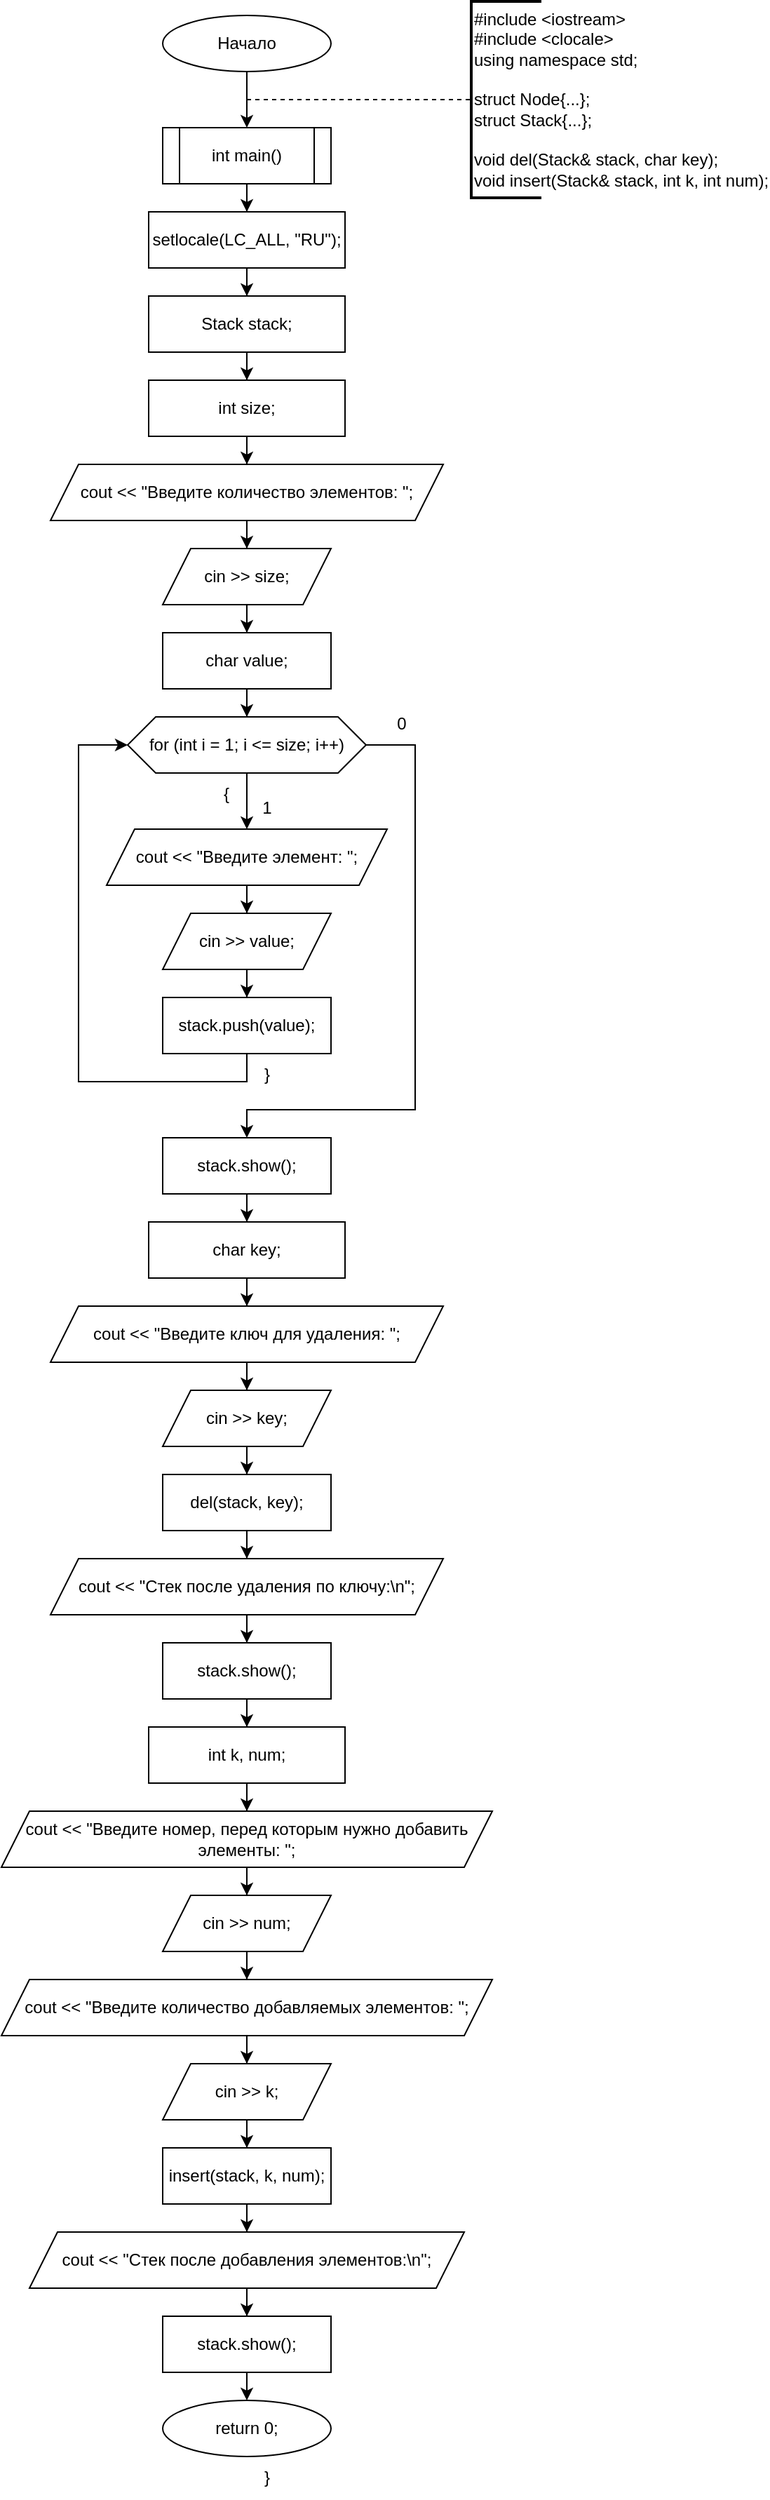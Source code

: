 <mxfile version="25.0.2" pages="5">
  <diagram name="main" id="DL5VvcSWo8KzBqn7yVq-">
    <mxGraphModel dx="956" dy="531" grid="1" gridSize="10" guides="1" tooltips="1" connect="1" arrows="1" fold="1" page="1" pageScale="1" pageWidth="827" pageHeight="1169" math="0" shadow="0">
      <root>
        <mxCell id="0" />
        <mxCell id="1" parent="0" />
        <mxCell id="1yTwyof56TBloCYhdk_t-4" value="" style="edgeStyle=orthogonalEdgeStyle;rounded=0;orthogonalLoop=1;jettySize=auto;html=1;" edge="1" parent="1" source="1yTwyof56TBloCYhdk_t-2" target="1yTwyof56TBloCYhdk_t-3">
          <mxGeometry relative="1" as="geometry" />
        </mxCell>
        <mxCell id="1yTwyof56TBloCYhdk_t-2" value="Начало" style="ellipse;whiteSpace=wrap;html=1;" vertex="1" parent="1">
          <mxGeometry x="340" y="80" width="120" height="40" as="geometry" />
        </mxCell>
        <mxCell id="1yTwyof56TBloCYhdk_t-8" value="" style="edgeStyle=orthogonalEdgeStyle;rounded=0;orthogonalLoop=1;jettySize=auto;html=1;" edge="1" parent="1" source="1yTwyof56TBloCYhdk_t-3" target="1yTwyof56TBloCYhdk_t-7">
          <mxGeometry relative="1" as="geometry" />
        </mxCell>
        <mxCell id="1yTwyof56TBloCYhdk_t-3" value="int main()" style="shape=process;whiteSpace=wrap;html=1;backgroundOutline=1;" vertex="1" parent="1">
          <mxGeometry x="340" y="160" width="120" height="40" as="geometry" />
        </mxCell>
        <mxCell id="1yTwyof56TBloCYhdk_t-5" value="" style="endArrow=none;dashed=1;html=1;rounded=0;" edge="1" parent="1" target="1yTwyof56TBloCYhdk_t-6">
          <mxGeometry width="50" height="50" relative="1" as="geometry">
            <mxPoint x="400" y="140" as="sourcePoint" />
            <mxPoint x="560" y="140" as="targetPoint" />
          </mxGeometry>
        </mxCell>
        <mxCell id="1yTwyof56TBloCYhdk_t-6" value="&lt;div&gt;#include &amp;lt;iostream&amp;gt;&lt;/div&gt;&lt;div&gt;#include &amp;lt;clocale&amp;gt;&lt;/div&gt;&lt;div&gt;using namespace std;&lt;/div&gt;&lt;div&gt;&lt;br&gt;&lt;/div&gt;&lt;div&gt;struct Node{...};&lt;/div&gt;&lt;div&gt;struct Stack{...};&lt;/div&gt;&lt;div&gt;&lt;br&gt;&lt;/div&gt;&lt;div&gt;&lt;div&gt;void del(Stack&amp;amp; stack, char key);&lt;/div&gt;&lt;div&gt;void insert(Stack&amp;amp; stack, int k, int num);&lt;/div&gt;&lt;/div&gt;" style="strokeWidth=2;html=1;shape=mxgraph.flowchart.annotation_1;align=left;pointerEvents=1;" vertex="1" parent="1">
          <mxGeometry x="560" y="70" width="50" height="140" as="geometry" />
        </mxCell>
        <mxCell id="1yTwyof56TBloCYhdk_t-10" value="" style="edgeStyle=orthogonalEdgeStyle;rounded=0;orthogonalLoop=1;jettySize=auto;html=1;" edge="1" parent="1" source="1yTwyof56TBloCYhdk_t-7" target="1yTwyof56TBloCYhdk_t-9">
          <mxGeometry relative="1" as="geometry" />
        </mxCell>
        <mxCell id="1yTwyof56TBloCYhdk_t-7" value="setlocale(LC_ALL, &quot;RU&quot;);" style="whiteSpace=wrap;html=1;" vertex="1" parent="1">
          <mxGeometry x="330" y="220" width="140" height="40" as="geometry" />
        </mxCell>
        <mxCell id="1yTwyof56TBloCYhdk_t-12" value="" style="edgeStyle=orthogonalEdgeStyle;rounded=0;orthogonalLoop=1;jettySize=auto;html=1;" edge="1" parent="1" source="1yTwyof56TBloCYhdk_t-9" target="1yTwyof56TBloCYhdk_t-11">
          <mxGeometry relative="1" as="geometry" />
        </mxCell>
        <mxCell id="1yTwyof56TBloCYhdk_t-9" value="Stack stack;" style="whiteSpace=wrap;html=1;" vertex="1" parent="1">
          <mxGeometry x="330" y="280" width="140" height="40" as="geometry" />
        </mxCell>
        <mxCell id="1yTwyof56TBloCYhdk_t-16" value="" style="edgeStyle=orthogonalEdgeStyle;rounded=0;orthogonalLoop=1;jettySize=auto;html=1;" edge="1" parent="1" source="1yTwyof56TBloCYhdk_t-11" target="1yTwyof56TBloCYhdk_t-15">
          <mxGeometry relative="1" as="geometry" />
        </mxCell>
        <mxCell id="1yTwyof56TBloCYhdk_t-11" value="int size;" style="whiteSpace=wrap;html=1;" vertex="1" parent="1">
          <mxGeometry x="330" y="340" width="140" height="40" as="geometry" />
        </mxCell>
        <mxCell id="1yTwyof56TBloCYhdk_t-18" value="" style="edgeStyle=orthogonalEdgeStyle;rounded=0;orthogonalLoop=1;jettySize=auto;html=1;" edge="1" parent="1" source="1yTwyof56TBloCYhdk_t-15" target="1yTwyof56TBloCYhdk_t-17">
          <mxGeometry relative="1" as="geometry" />
        </mxCell>
        <mxCell id="1yTwyof56TBloCYhdk_t-15" value="cout &lt;&lt; &quot;Введите количество элементов: &quot;;" style="shape=parallelogram;perimeter=parallelogramPerimeter;whiteSpace=wrap;html=1;fixedSize=1;" vertex="1" parent="1">
          <mxGeometry x="260" y="400" width="280" height="40" as="geometry" />
        </mxCell>
        <mxCell id="1yTwyof56TBloCYhdk_t-20" value="" style="edgeStyle=orthogonalEdgeStyle;rounded=0;orthogonalLoop=1;jettySize=auto;html=1;" edge="1" parent="1" source="1yTwyof56TBloCYhdk_t-17" target="1yTwyof56TBloCYhdk_t-19">
          <mxGeometry relative="1" as="geometry" />
        </mxCell>
        <mxCell id="1yTwyof56TBloCYhdk_t-17" value="cin &amp;gt;&amp;gt; size;" style="shape=parallelogram;perimeter=parallelogramPerimeter;whiteSpace=wrap;html=1;fixedSize=1;" vertex="1" parent="1">
          <mxGeometry x="340" y="460" width="120" height="40" as="geometry" />
        </mxCell>
        <mxCell id="1yTwyof56TBloCYhdk_t-22" value="" style="edgeStyle=orthogonalEdgeStyle;rounded=0;orthogonalLoop=1;jettySize=auto;html=1;" edge="1" parent="1" source="1yTwyof56TBloCYhdk_t-19" target="1yTwyof56TBloCYhdk_t-21">
          <mxGeometry relative="1" as="geometry" />
        </mxCell>
        <mxCell id="1yTwyof56TBloCYhdk_t-19" value="char value;" style="whiteSpace=wrap;html=1;" vertex="1" parent="1">
          <mxGeometry x="340" y="520" width="120" height="40" as="geometry" />
        </mxCell>
        <mxCell id="1yTwyof56TBloCYhdk_t-24" value="" style="edgeStyle=orthogonalEdgeStyle;rounded=0;orthogonalLoop=1;jettySize=auto;html=1;" edge="1" parent="1" source="1yTwyof56TBloCYhdk_t-21" target="1yTwyof56TBloCYhdk_t-23">
          <mxGeometry relative="1" as="geometry" />
        </mxCell>
        <mxCell id="1yTwyof56TBloCYhdk_t-33" style="edgeStyle=orthogonalEdgeStyle;rounded=0;orthogonalLoop=1;jettySize=auto;html=1;entryX=0.5;entryY=0;entryDx=0;entryDy=0;" edge="1" parent="1" source="1yTwyof56TBloCYhdk_t-21" target="1yTwyof56TBloCYhdk_t-35">
          <mxGeometry relative="1" as="geometry">
            <mxPoint x="400" y="880" as="targetPoint" />
            <Array as="points">
              <mxPoint x="520" y="600" />
              <mxPoint x="520" y="860" />
              <mxPoint x="400" y="860" />
            </Array>
          </mxGeometry>
        </mxCell>
        <mxCell id="1yTwyof56TBloCYhdk_t-21" value="for (int i = 1; i &amp;lt;= size; i++)" style="shape=hexagon;perimeter=hexagonPerimeter2;whiteSpace=wrap;html=1;fixedSize=1;" vertex="1" parent="1">
          <mxGeometry x="315" y="580" width="170" height="40" as="geometry" />
        </mxCell>
        <mxCell id="1yTwyof56TBloCYhdk_t-28" value="" style="edgeStyle=orthogonalEdgeStyle;rounded=0;orthogonalLoop=1;jettySize=auto;html=1;" edge="1" parent="1" source="1yTwyof56TBloCYhdk_t-23" target="1yTwyof56TBloCYhdk_t-27">
          <mxGeometry relative="1" as="geometry" />
        </mxCell>
        <mxCell id="1yTwyof56TBloCYhdk_t-23" value="cout &amp;lt;&amp;lt; &quot;Введите элемент: &quot;;" style="shape=parallelogram;perimeter=parallelogramPerimeter;whiteSpace=wrap;html=1;fixedSize=1;" vertex="1" parent="1">
          <mxGeometry x="300" y="660" width="200" height="40" as="geometry" />
        </mxCell>
        <mxCell id="1yTwyof56TBloCYhdk_t-25" value="{" style="text;html=1;align=center;verticalAlign=middle;resizable=0;points=[];autosize=1;strokeColor=none;fillColor=none;" vertex="1" parent="1">
          <mxGeometry x="370" y="620" width="30" height="30" as="geometry" />
        </mxCell>
        <mxCell id="1yTwyof56TBloCYhdk_t-26" value="1" style="text;html=1;align=center;verticalAlign=middle;resizable=0;points=[];autosize=1;strokeColor=none;fillColor=none;" vertex="1" parent="1">
          <mxGeometry x="399" y="630" width="30" height="30" as="geometry" />
        </mxCell>
        <mxCell id="1yTwyof56TBloCYhdk_t-30" value="" style="edgeStyle=orthogonalEdgeStyle;rounded=0;orthogonalLoop=1;jettySize=auto;html=1;" edge="1" parent="1" source="1yTwyof56TBloCYhdk_t-27" target="1yTwyof56TBloCYhdk_t-29">
          <mxGeometry relative="1" as="geometry" />
        </mxCell>
        <mxCell id="1yTwyof56TBloCYhdk_t-27" value="cin &amp;gt;&amp;gt; value;" style="shape=parallelogram;perimeter=parallelogramPerimeter;whiteSpace=wrap;html=1;fixedSize=1;" vertex="1" parent="1">
          <mxGeometry x="340" y="720" width="120" height="40" as="geometry" />
        </mxCell>
        <mxCell id="1yTwyof56TBloCYhdk_t-31" style="edgeStyle=orthogonalEdgeStyle;rounded=0;orthogonalLoop=1;jettySize=auto;html=1;entryX=0;entryY=0.5;entryDx=0;entryDy=0;" edge="1" parent="1" source="1yTwyof56TBloCYhdk_t-29" target="1yTwyof56TBloCYhdk_t-21">
          <mxGeometry relative="1" as="geometry">
            <Array as="points">
              <mxPoint x="400" y="840" />
              <mxPoint x="280" y="840" />
              <mxPoint x="280" y="600" />
            </Array>
          </mxGeometry>
        </mxCell>
        <mxCell id="1yTwyof56TBloCYhdk_t-29" value="stack.push(value);" style="whiteSpace=wrap;html=1;" vertex="1" parent="1">
          <mxGeometry x="340" y="780" width="120" height="40" as="geometry" />
        </mxCell>
        <mxCell id="1yTwyof56TBloCYhdk_t-32" value="}" style="text;html=1;align=center;verticalAlign=middle;resizable=0;points=[];autosize=1;strokeColor=none;fillColor=none;" vertex="1" parent="1">
          <mxGeometry x="399" y="820" width="30" height="30" as="geometry" />
        </mxCell>
        <mxCell id="1yTwyof56TBloCYhdk_t-34" value="0" style="text;html=1;align=center;verticalAlign=middle;resizable=0;points=[];autosize=1;strokeColor=none;fillColor=none;" vertex="1" parent="1">
          <mxGeometry x="495" y="570" width="30" height="30" as="geometry" />
        </mxCell>
        <mxCell id="1yTwyof56TBloCYhdk_t-41" style="edgeStyle=orthogonalEdgeStyle;rounded=0;orthogonalLoop=1;jettySize=auto;html=1;entryX=0.5;entryY=0;entryDx=0;entryDy=0;" edge="1" parent="1" source="1yTwyof56TBloCYhdk_t-35" target="1yTwyof56TBloCYhdk_t-37">
          <mxGeometry relative="1" as="geometry" />
        </mxCell>
        <mxCell id="1yTwyof56TBloCYhdk_t-35" value="stack.show();" style="rounded=0;whiteSpace=wrap;html=1;" vertex="1" parent="1">
          <mxGeometry x="340" y="880" width="120" height="40" as="geometry" />
        </mxCell>
        <mxCell id="1yTwyof56TBloCYhdk_t-36" value="" style="edgeStyle=orthogonalEdgeStyle;rounded=0;orthogonalLoop=1;jettySize=auto;html=1;" edge="1" parent="1" source="1yTwyof56TBloCYhdk_t-37" target="1yTwyof56TBloCYhdk_t-39">
          <mxGeometry relative="1" as="geometry" />
        </mxCell>
        <mxCell id="1yTwyof56TBloCYhdk_t-37" value="char key;" style="whiteSpace=wrap;html=1;" vertex="1" parent="1">
          <mxGeometry x="330" y="940" width="140" height="40" as="geometry" />
        </mxCell>
        <mxCell id="1yTwyof56TBloCYhdk_t-38" value="" style="edgeStyle=orthogonalEdgeStyle;rounded=0;orthogonalLoop=1;jettySize=auto;html=1;" edge="1" parent="1" source="1yTwyof56TBloCYhdk_t-39" target="1yTwyof56TBloCYhdk_t-40">
          <mxGeometry relative="1" as="geometry" />
        </mxCell>
        <mxCell id="1yTwyof56TBloCYhdk_t-39" value="cout &amp;lt;&amp;lt; &quot;Введите ключ для удаления: &quot;;" style="shape=parallelogram;perimeter=parallelogramPerimeter;whiteSpace=wrap;html=1;fixedSize=1;" vertex="1" parent="1">
          <mxGeometry x="260" y="1000" width="280" height="40" as="geometry" />
        </mxCell>
        <mxCell id="1yTwyof56TBloCYhdk_t-43" value="" style="edgeStyle=orthogonalEdgeStyle;rounded=0;orthogonalLoop=1;jettySize=auto;html=1;" edge="1" parent="1" source="1yTwyof56TBloCYhdk_t-40" target="1yTwyof56TBloCYhdk_t-42">
          <mxGeometry relative="1" as="geometry" />
        </mxCell>
        <mxCell id="1yTwyof56TBloCYhdk_t-40" value="cin &amp;gt;&amp;gt; key;" style="shape=parallelogram;perimeter=parallelogramPerimeter;whiteSpace=wrap;html=1;fixedSize=1;" vertex="1" parent="1">
          <mxGeometry x="340" y="1060" width="120" height="40" as="geometry" />
        </mxCell>
        <mxCell id="1yTwyof56TBloCYhdk_t-45" value="" style="edgeStyle=orthogonalEdgeStyle;rounded=0;orthogonalLoop=1;jettySize=auto;html=1;" edge="1" parent="1" source="1yTwyof56TBloCYhdk_t-42" target="1yTwyof56TBloCYhdk_t-44">
          <mxGeometry relative="1" as="geometry" />
        </mxCell>
        <mxCell id="1yTwyof56TBloCYhdk_t-42" value="del(stack, key);" style="whiteSpace=wrap;html=1;" vertex="1" parent="1">
          <mxGeometry x="340" y="1120" width="120" height="40" as="geometry" />
        </mxCell>
        <mxCell id="1yTwyof56TBloCYhdk_t-49" value="" style="edgeStyle=orthogonalEdgeStyle;rounded=0;orthogonalLoop=1;jettySize=auto;html=1;" edge="1" parent="1" source="1yTwyof56TBloCYhdk_t-44" target="1yTwyof56TBloCYhdk_t-48">
          <mxGeometry relative="1" as="geometry" />
        </mxCell>
        <mxCell id="1yTwyof56TBloCYhdk_t-44" value="cout &amp;lt;&amp;lt; &quot;Стек после удаления по ключу:\n&quot;;" style="shape=parallelogram;perimeter=parallelogramPerimeter;whiteSpace=wrap;html=1;fixedSize=1;" vertex="1" parent="1">
          <mxGeometry x="260" y="1180" width="280" height="40" as="geometry" />
        </mxCell>
        <mxCell id="1yTwyof56TBloCYhdk_t-55" style="edgeStyle=orthogonalEdgeStyle;rounded=0;orthogonalLoop=1;jettySize=auto;html=1;entryX=0.5;entryY=0;entryDx=0;entryDy=0;" edge="1" parent="1" source="1yTwyof56TBloCYhdk_t-48" target="1yTwyof56TBloCYhdk_t-51">
          <mxGeometry relative="1" as="geometry" />
        </mxCell>
        <mxCell id="1yTwyof56TBloCYhdk_t-48" value="stack.show();" style="whiteSpace=wrap;html=1;" vertex="1" parent="1">
          <mxGeometry x="340" y="1240" width="120" height="40" as="geometry" />
        </mxCell>
        <mxCell id="1yTwyof56TBloCYhdk_t-50" value="" style="edgeStyle=orthogonalEdgeStyle;rounded=0;orthogonalLoop=1;jettySize=auto;html=1;" edge="1" parent="1" source="1yTwyof56TBloCYhdk_t-51" target="1yTwyof56TBloCYhdk_t-53">
          <mxGeometry relative="1" as="geometry" />
        </mxCell>
        <mxCell id="1yTwyof56TBloCYhdk_t-51" value="int k, num;" style="whiteSpace=wrap;html=1;" vertex="1" parent="1">
          <mxGeometry x="330" y="1300" width="140" height="40" as="geometry" />
        </mxCell>
        <mxCell id="1yTwyof56TBloCYhdk_t-52" value="" style="edgeStyle=orthogonalEdgeStyle;rounded=0;orthogonalLoop=1;jettySize=auto;html=1;" edge="1" parent="1" source="1yTwyof56TBloCYhdk_t-53" target="1yTwyof56TBloCYhdk_t-54">
          <mxGeometry relative="1" as="geometry" />
        </mxCell>
        <mxCell id="1yTwyof56TBloCYhdk_t-53" value="cout &amp;lt;&amp;lt; &quot;Введите номер, перед которым нужно добавить элементы: &quot;;" style="shape=parallelogram;perimeter=parallelogramPerimeter;whiteSpace=wrap;html=1;fixedSize=1;" vertex="1" parent="1">
          <mxGeometry x="225" y="1360" width="350" height="40" as="geometry" />
        </mxCell>
        <mxCell id="1yTwyof56TBloCYhdk_t-59" style="edgeStyle=orthogonalEdgeStyle;rounded=0;orthogonalLoop=1;jettySize=auto;html=1;entryX=0.5;entryY=0;entryDx=0;entryDy=0;" edge="1" parent="1" source="1yTwyof56TBloCYhdk_t-54" target="1yTwyof56TBloCYhdk_t-57">
          <mxGeometry relative="1" as="geometry" />
        </mxCell>
        <mxCell id="1yTwyof56TBloCYhdk_t-54" value="cin &amp;gt;&amp;gt; num;" style="shape=parallelogram;perimeter=parallelogramPerimeter;whiteSpace=wrap;html=1;fixedSize=1;" vertex="1" parent="1">
          <mxGeometry x="340" y="1420" width="120" height="40" as="geometry" />
        </mxCell>
        <mxCell id="1yTwyof56TBloCYhdk_t-56" value="" style="edgeStyle=orthogonalEdgeStyle;rounded=0;orthogonalLoop=1;jettySize=auto;html=1;" edge="1" parent="1" source="1yTwyof56TBloCYhdk_t-57" target="1yTwyof56TBloCYhdk_t-58">
          <mxGeometry relative="1" as="geometry" />
        </mxCell>
        <mxCell id="1yTwyof56TBloCYhdk_t-57" value="cout &amp;lt;&amp;lt; &quot;Введите количество добавляемых элементов: &quot;;" style="shape=parallelogram;perimeter=parallelogramPerimeter;whiteSpace=wrap;html=1;fixedSize=1;" vertex="1" parent="1">
          <mxGeometry x="225" y="1480" width="350" height="40" as="geometry" />
        </mxCell>
        <mxCell id="1yTwyof56TBloCYhdk_t-65" style="edgeStyle=orthogonalEdgeStyle;rounded=0;orthogonalLoop=1;jettySize=auto;html=1;entryX=0.5;entryY=0;entryDx=0;entryDy=0;" edge="1" parent="1" source="1yTwyof56TBloCYhdk_t-58" target="1yTwyof56TBloCYhdk_t-61">
          <mxGeometry relative="1" as="geometry" />
        </mxCell>
        <mxCell id="1yTwyof56TBloCYhdk_t-58" value="cin &amp;gt;&amp;gt; k;" style="shape=parallelogram;perimeter=parallelogramPerimeter;whiteSpace=wrap;html=1;fixedSize=1;" vertex="1" parent="1">
          <mxGeometry x="340" y="1540" width="120" height="40" as="geometry" />
        </mxCell>
        <mxCell id="1yTwyof56TBloCYhdk_t-60" value="" style="edgeStyle=orthogonalEdgeStyle;rounded=0;orthogonalLoop=1;jettySize=auto;html=1;" edge="1" parent="1" source="1yTwyof56TBloCYhdk_t-61" target="1yTwyof56TBloCYhdk_t-63">
          <mxGeometry relative="1" as="geometry" />
        </mxCell>
        <mxCell id="1yTwyof56TBloCYhdk_t-61" value="insert(stack, k, num);" style="whiteSpace=wrap;html=1;" vertex="1" parent="1">
          <mxGeometry x="340" y="1600" width="120" height="40" as="geometry" />
        </mxCell>
        <mxCell id="1yTwyof56TBloCYhdk_t-62" value="" style="edgeStyle=orthogonalEdgeStyle;rounded=0;orthogonalLoop=1;jettySize=auto;html=1;" edge="1" parent="1" source="1yTwyof56TBloCYhdk_t-63" target="1yTwyof56TBloCYhdk_t-64">
          <mxGeometry relative="1" as="geometry" />
        </mxCell>
        <mxCell id="1yTwyof56TBloCYhdk_t-63" value="cout &amp;lt;&amp;lt; &quot;Стек после добавления элементов:\n&quot;;" style="shape=parallelogram;perimeter=parallelogramPerimeter;whiteSpace=wrap;html=1;fixedSize=1;" vertex="1" parent="1">
          <mxGeometry x="245" y="1660" width="310" height="40" as="geometry" />
        </mxCell>
        <mxCell id="1yTwyof56TBloCYhdk_t-66" style="edgeStyle=orthogonalEdgeStyle;rounded=0;orthogonalLoop=1;jettySize=auto;html=1;" edge="1" parent="1" source="1yTwyof56TBloCYhdk_t-64">
          <mxGeometry relative="1" as="geometry">
            <mxPoint x="400" y="1780" as="targetPoint" />
          </mxGeometry>
        </mxCell>
        <mxCell id="1yTwyof56TBloCYhdk_t-64" value="stack.show();" style="whiteSpace=wrap;html=1;" vertex="1" parent="1">
          <mxGeometry x="340" y="1720" width="120" height="40" as="geometry" />
        </mxCell>
        <mxCell id="1yTwyof56TBloCYhdk_t-67" value="return 0;" style="ellipse;whiteSpace=wrap;html=1;" vertex="1" parent="1">
          <mxGeometry x="340" y="1780" width="120" height="40" as="geometry" />
        </mxCell>
        <mxCell id="1yTwyof56TBloCYhdk_t-68" value="}" style="text;html=1;align=center;verticalAlign=middle;resizable=0;points=[];autosize=1;strokeColor=none;fillColor=none;" vertex="1" parent="1">
          <mxGeometry x="399" y="1820" width="30" height="30" as="geometry" />
        </mxCell>
      </root>
    </mxGraphModel>
  </diagram>
  <diagram id="3PD3dhwQVSxm0iUpyZxR" name="del">
    <mxGraphModel dx="1290" dy="717" grid="1" gridSize="10" guides="1" tooltips="1" connect="1" arrows="1" fold="1" page="1" pageScale="1" pageWidth="827" pageHeight="1169" math="0" shadow="0">
      <root>
        <mxCell id="0" />
        <mxCell id="1" parent="0" />
        <mxCell id="AKCybVx1dszqre9oV6ZC-4" value="" style="edgeStyle=orthogonalEdgeStyle;rounded=0;orthogonalLoop=1;jettySize=auto;html=1;" edge="1" parent="1" source="AKCybVx1dszqre9oV6ZC-2" target="AKCybVx1dszqre9oV6ZC-3">
          <mxGeometry relative="1" as="geometry" />
        </mxCell>
        <mxCell id="AKCybVx1dszqre9oV6ZC-2" value="void del(Stack&amp;amp; stack, char key)" style="shape=process;whiteSpace=wrap;html=1;backgroundOutline=1;size=0.043;" vertex="1" parent="1">
          <mxGeometry x="290" y="80" width="220" height="40" as="geometry" />
        </mxCell>
        <mxCell id="AKCybVx1dszqre9oV6ZC-7" value="" style="edgeStyle=orthogonalEdgeStyle;rounded=0;orthogonalLoop=1;jettySize=auto;html=1;" edge="1" parent="1" source="AKCybVx1dszqre9oV6ZC-3" target="AKCybVx1dszqre9oV6ZC-6">
          <mxGeometry relative="1" as="geometry" />
        </mxCell>
        <mxCell id="AKCybVx1dszqre9oV6ZC-3" value="Stack new_stack;" style="whiteSpace=wrap;html=1;" vertex="1" parent="1">
          <mxGeometry x="340" y="160" width="120" height="40" as="geometry" />
        </mxCell>
        <mxCell id="AKCybVx1dszqre9oV6ZC-5" value="{" style="text;html=1;align=center;verticalAlign=middle;resizable=0;points=[];autosize=1;strokeColor=none;fillColor=none;" vertex="1" parent="1">
          <mxGeometry x="370" y="120" width="30" height="30" as="geometry" />
        </mxCell>
        <mxCell id="AKCybVx1dszqre9oV6ZC-9" value="" style="edgeStyle=orthogonalEdgeStyle;rounded=0;orthogonalLoop=1;jettySize=auto;html=1;" edge="1" parent="1" source="AKCybVx1dszqre9oV6ZC-6" target="AKCybVx1dszqre9oV6ZC-8">
          <mxGeometry relative="1" as="geometry" />
        </mxCell>
        <mxCell id="AKCybVx1dszqre9oV6ZC-6" value="int size = stack.size;" style="whiteSpace=wrap;html=1;" vertex="1" parent="1">
          <mxGeometry x="340" y="220" width="120" height="40" as="geometry" />
        </mxCell>
        <mxCell id="AKCybVx1dszqre9oV6ZC-11" value="" style="edgeStyle=orthogonalEdgeStyle;rounded=0;orthogonalLoop=1;jettySize=auto;html=1;" edge="1" parent="1" source="AKCybVx1dszqre9oV6ZC-8" target="AKCybVx1dszqre9oV6ZC-10">
          <mxGeometry relative="1" as="geometry" />
        </mxCell>
        <mxCell id="AKCybVx1dszqre9oV6ZC-24" style="edgeStyle=orthogonalEdgeStyle;rounded=0;orthogonalLoop=1;jettySize=auto;html=1;entryX=0.5;entryY=0;entryDx=0;entryDy=0;" edge="1" parent="1" source="AKCybVx1dszqre9oV6ZC-8" target="AKCybVx1dszqre9oV6ZC-26">
          <mxGeometry relative="1" as="geometry">
            <mxPoint x="400" y="640" as="targetPoint" />
            <Array as="points">
              <mxPoint x="580" y="300" />
              <mxPoint x="580" y="620" />
              <mxPoint x="400" y="620" />
            </Array>
          </mxGeometry>
        </mxCell>
        <mxCell id="AKCybVx1dszqre9oV6ZC-8" value="for (int i = 0; i &amp;lt; size; i++)" style="shape=hexagon;perimeter=hexagonPerimeter2;whiteSpace=wrap;html=1;fixedSize=1;" vertex="1" parent="1">
          <mxGeometry x="315" y="280" width="170" height="40" as="geometry" />
        </mxCell>
        <mxCell id="AKCybVx1dszqre9oV6ZC-15" value="" style="edgeStyle=orthogonalEdgeStyle;rounded=0;orthogonalLoop=1;jettySize=auto;html=1;exitX=0;exitY=0.5;exitDx=0;exitDy=0;" edge="1" parent="1" source="AKCybVx1dszqre9oV6ZC-10" target="AKCybVx1dszqre9oV6ZC-14">
          <mxGeometry relative="1" as="geometry" />
        </mxCell>
        <mxCell id="AKCybVx1dszqre9oV6ZC-18" style="edgeStyle=orthogonalEdgeStyle;rounded=0;orthogonalLoop=1;jettySize=auto;html=1;" edge="1" parent="1" source="AKCybVx1dszqre9oV6ZC-10">
          <mxGeometry relative="1" as="geometry">
            <mxPoint x="400" y="520" as="targetPoint" />
            <Array as="points">
              <mxPoint x="540" y="380" />
              <mxPoint x="540" y="520" />
            </Array>
          </mxGeometry>
        </mxCell>
        <mxCell id="AKCybVx1dszqre9oV6ZC-10" value="if (stack.head-&amp;gt;data != key)" style="rhombus;whiteSpace=wrap;html=1;" vertex="1" parent="1">
          <mxGeometry x="295" y="360" width="210" height="40" as="geometry" />
        </mxCell>
        <mxCell id="AKCybVx1dszqre9oV6ZC-12" value="1" style="text;html=1;align=center;verticalAlign=middle;resizable=0;points=[];autosize=1;strokeColor=none;fillColor=none;" vertex="1" parent="1">
          <mxGeometry x="400" y="330" width="30" height="30" as="geometry" />
        </mxCell>
        <mxCell id="AKCybVx1dszqre9oV6ZC-13" value="{" style="text;html=1;align=center;verticalAlign=middle;resizable=0;points=[];autosize=1;strokeColor=none;fillColor=none;" vertex="1" parent="1">
          <mxGeometry x="370" y="320" width="30" height="30" as="geometry" />
        </mxCell>
        <mxCell id="AKCybVx1dszqre9oV6ZC-17" style="edgeStyle=orthogonalEdgeStyle;rounded=0;orthogonalLoop=1;jettySize=auto;html=1;exitX=0.5;exitY=1;exitDx=0;exitDy=0;" edge="1" parent="1" source="AKCybVx1dszqre9oV6ZC-14">
          <mxGeometry relative="1" as="geometry">
            <mxPoint x="400" y="520" as="targetPoint" />
            <Array as="points">
              <mxPoint x="240" y="520" />
            </Array>
          </mxGeometry>
        </mxCell>
        <mxCell id="AKCybVx1dszqre9oV6ZC-14" value="new_stack.push(stack.head-&amp;gt;data);" style="whiteSpace=wrap;html=1;" vertex="1" parent="1">
          <mxGeometry x="140" y="440" width="200" height="40" as="geometry" />
        </mxCell>
        <mxCell id="AKCybVx1dszqre9oV6ZC-16" value="1" style="text;html=1;align=center;verticalAlign=middle;resizable=0;points=[];autosize=1;strokeColor=none;fillColor=none;" vertex="1" parent="1">
          <mxGeometry x="240" y="350" width="30" height="30" as="geometry" />
        </mxCell>
        <mxCell id="AKCybVx1dszqre9oV6ZC-19" value="0" style="text;html=1;align=center;verticalAlign=middle;resizable=0;points=[];autosize=1;strokeColor=none;fillColor=none;" vertex="1" parent="1">
          <mxGeometry x="510" y="350" width="30" height="30" as="geometry" />
        </mxCell>
        <mxCell id="AKCybVx1dszqre9oV6ZC-20" value="" style="endArrow=classic;html=1;rounded=0;" edge="1" parent="1" target="AKCybVx1dszqre9oV6ZC-21">
          <mxGeometry width="50" height="50" relative="1" as="geometry">
            <mxPoint x="400" y="520" as="sourcePoint" />
            <mxPoint x="400" y="540" as="targetPoint" />
          </mxGeometry>
        </mxCell>
        <mxCell id="AKCybVx1dszqre9oV6ZC-22" style="edgeStyle=orthogonalEdgeStyle;rounded=0;orthogonalLoop=1;jettySize=auto;html=1;entryX=0;entryY=0.5;entryDx=0;entryDy=0;" edge="1" parent="1" source="AKCybVx1dszqre9oV6ZC-21" target="AKCybVx1dszqre9oV6ZC-8">
          <mxGeometry relative="1" as="geometry">
            <Array as="points">
              <mxPoint x="400" y="600" />
              <mxPoint x="120" y="600" />
              <mxPoint x="120" y="300" />
            </Array>
          </mxGeometry>
        </mxCell>
        <mxCell id="AKCybVx1dszqre9oV6ZC-21" value="stack.pop();" style="rounded=0;whiteSpace=wrap;html=1;" vertex="1" parent="1">
          <mxGeometry x="340" y="540" width="120" height="40" as="geometry" />
        </mxCell>
        <mxCell id="AKCybVx1dszqre9oV6ZC-23" value="}" style="text;html=1;align=center;verticalAlign=middle;resizable=0;points=[];autosize=1;strokeColor=none;fillColor=none;" vertex="1" parent="1">
          <mxGeometry x="399" y="580" width="30" height="30" as="geometry" />
        </mxCell>
        <mxCell id="AKCybVx1dszqre9oV6ZC-25" value="0" style="text;html=1;align=center;verticalAlign=middle;resizable=0;points=[];autosize=1;strokeColor=none;fillColor=none;" vertex="1" parent="1">
          <mxGeometry x="555" y="270" width="30" height="30" as="geometry" />
        </mxCell>
        <mxCell id="AKCybVx1dszqre9oV6ZC-28" value="" style="edgeStyle=orthogonalEdgeStyle;rounded=0;orthogonalLoop=1;jettySize=auto;html=1;" edge="1" parent="1" source="AKCybVx1dszqre9oV6ZC-26" target="AKCybVx1dszqre9oV6ZC-27">
          <mxGeometry relative="1" as="geometry" />
        </mxCell>
        <mxCell id="AKCybVx1dszqre9oV6ZC-26" value="size = new_stack.size;" style="rounded=0;whiteSpace=wrap;html=1;" vertex="1" parent="1">
          <mxGeometry x="330" y="640" width="140" height="40" as="geometry" />
        </mxCell>
        <mxCell id="AKCybVx1dszqre9oV6ZC-30" value="" style="edgeStyle=orthogonalEdgeStyle;rounded=0;orthogonalLoop=1;jettySize=auto;html=1;" edge="1" parent="1" source="AKCybVx1dszqre9oV6ZC-27" target="AKCybVx1dszqre9oV6ZC-29">
          <mxGeometry relative="1" as="geometry" />
        </mxCell>
        <mxCell id="AKCybVx1dszqre9oV6ZC-37" style="edgeStyle=orthogonalEdgeStyle;rounded=0;orthogonalLoop=1;jettySize=auto;html=1;" edge="1" parent="1" source="AKCybVx1dszqre9oV6ZC-27" target="AKCybVx1dszqre9oV6ZC-38">
          <mxGeometry relative="1" as="geometry">
            <mxPoint x="600" y="780" as="targetPoint" />
          </mxGeometry>
        </mxCell>
        <mxCell id="AKCybVx1dszqre9oV6ZC-27" value="for (int i = 0; i &amp;lt; size; i++)" style="shape=hexagon;perimeter=hexagonPerimeter2;whiteSpace=wrap;html=1;fixedSize=1;rounded=0;" vertex="1" parent="1">
          <mxGeometry x="315" y="700" width="170" height="40" as="geometry" />
        </mxCell>
        <mxCell id="AKCybVx1dszqre9oV6ZC-32" value="" style="edgeStyle=orthogonalEdgeStyle;rounded=0;orthogonalLoop=1;jettySize=auto;html=1;" edge="1" parent="1" source="AKCybVx1dszqre9oV6ZC-29" target="AKCybVx1dszqre9oV6ZC-31">
          <mxGeometry relative="1" as="geometry" />
        </mxCell>
        <mxCell id="AKCybVx1dszqre9oV6ZC-29" value="stack.push(new_stack.head-&amp;gt;data);" style="whiteSpace=wrap;html=1;rounded=0;" vertex="1" parent="1">
          <mxGeometry x="300" y="780" width="200" height="40" as="geometry" />
        </mxCell>
        <mxCell id="AKCybVx1dszqre9oV6ZC-35" style="edgeStyle=orthogonalEdgeStyle;rounded=0;orthogonalLoop=1;jettySize=auto;html=1;entryX=0;entryY=0.5;entryDx=0;entryDy=0;" edge="1" parent="1" source="AKCybVx1dszqre9oV6ZC-31" target="AKCybVx1dszqre9oV6ZC-27">
          <mxGeometry relative="1" as="geometry">
            <Array as="points">
              <mxPoint x="400" y="900" />
              <mxPoint x="280" y="900" />
              <mxPoint x="280" y="720" />
            </Array>
          </mxGeometry>
        </mxCell>
        <mxCell id="AKCybVx1dszqre9oV6ZC-31" value="new_stack.pop();" style="whiteSpace=wrap;html=1;rounded=0;" vertex="1" parent="1">
          <mxGeometry x="330" y="840" width="140" height="40" as="geometry" />
        </mxCell>
        <mxCell id="AKCybVx1dszqre9oV6ZC-33" value="1" style="text;html=1;align=center;verticalAlign=middle;resizable=0;points=[];autosize=1;strokeColor=none;fillColor=none;" vertex="1" parent="1">
          <mxGeometry x="400" y="750" width="30" height="30" as="geometry" />
        </mxCell>
        <mxCell id="AKCybVx1dszqre9oV6ZC-34" value="{" style="text;html=1;align=center;verticalAlign=middle;resizable=0;points=[];autosize=1;strokeColor=none;fillColor=none;" vertex="1" parent="1">
          <mxGeometry x="370" y="740" width="30" height="30" as="geometry" />
        </mxCell>
        <mxCell id="AKCybVx1dszqre9oV6ZC-36" value="}" style="text;html=1;align=center;verticalAlign=middle;resizable=0;points=[];autosize=1;strokeColor=none;fillColor=none;" vertex="1" parent="1">
          <mxGeometry x="400" y="880" width="30" height="30" as="geometry" />
        </mxCell>
        <mxCell id="AKCybVx1dszqre9oV6ZC-38" value="return;" style="ellipse;whiteSpace=wrap;html=1;" vertex="1" parent="1">
          <mxGeometry x="560" y="760" width="120" height="40" as="geometry" />
        </mxCell>
        <mxCell id="AKCybVx1dszqre9oV6ZC-39" value="}" style="text;html=1;align=center;verticalAlign=middle;resizable=0;points=[];autosize=1;strokeColor=none;fillColor=none;" vertex="1" parent="1">
          <mxGeometry x="620" y="800" width="30" height="30" as="geometry" />
        </mxCell>
        <mxCell id="u5lI5VALue0Jt7a8DjoM-1" value="0" style="text;html=1;align=center;verticalAlign=middle;resizable=0;points=[];autosize=1;strokeColor=none;fillColor=none;" vertex="1" parent="1">
          <mxGeometry x="590" y="690" width="30" height="30" as="geometry" />
        </mxCell>
      </root>
    </mxGraphModel>
  </diagram>
  <diagram id="8kferskU-yaHzj1e9vXY" name="insert">
    <mxGraphModel dx="832" dy="463" grid="1" gridSize="10" guides="1" tooltips="1" connect="1" arrows="1" fold="1" page="1" pageScale="1" pageWidth="827" pageHeight="1169" math="0" shadow="0">
      <root>
        <mxCell id="0" />
        <mxCell id="1" parent="0" />
        <mxCell id="Np2OasxBBOQPib7tvNMP-4" value="" style="edgeStyle=orthogonalEdgeStyle;rounded=0;orthogonalLoop=1;jettySize=auto;html=1;" edge="1" parent="1" source="Np2OasxBBOQPib7tvNMP-2" target="Np2OasxBBOQPib7tvNMP-3">
          <mxGeometry relative="1" as="geometry" />
        </mxCell>
        <mxCell id="Np2OasxBBOQPib7tvNMP-2" value="void insert(Stack&amp;amp; stack, int k, int num)" style="shape=process;whiteSpace=wrap;html=1;backgroundOutline=1;size=0.036;" vertex="1" parent="1">
          <mxGeometry x="280" y="40" width="240" height="40" as="geometry" />
        </mxCell>
        <mxCell id="sELiH9b5jh_TGQpdXkiS-12" style="edgeStyle=orthogonalEdgeStyle;rounded=0;orthogonalLoop=1;jettySize=auto;html=1;entryX=0.5;entryY=0;entryDx=0;entryDy=0;" edge="1" parent="1" source="Np2OasxBBOQPib7tvNMP-3" target="sELiH9b5jh_TGQpdXkiS-3">
          <mxGeometry relative="1" as="geometry" />
        </mxCell>
        <mxCell id="Np2OasxBBOQPib7tvNMP-3" value="Stack new_stack;" style="whiteSpace=wrap;html=1;" vertex="1" parent="1">
          <mxGeometry x="340" y="120" width="120" height="40" as="geometry" />
        </mxCell>
        <mxCell id="sELiH9b5jh_TGQpdXkiS-1" value="" style="edgeStyle=orthogonalEdgeStyle;rounded=0;orthogonalLoop=1;jettySize=auto;html=1;" edge="1" parent="1" source="sELiH9b5jh_TGQpdXkiS-3" target="sELiH9b5jh_TGQpdXkiS-5">
          <mxGeometry relative="1" as="geometry" />
        </mxCell>
        <mxCell id="sELiH9b5jh_TGQpdXkiS-2" style="edgeStyle=orthogonalEdgeStyle;rounded=0;orthogonalLoop=1;jettySize=auto;html=1;entryX=0.5;entryY=0;entryDx=0;entryDy=0;" edge="1" parent="1" source="sELiH9b5jh_TGQpdXkiS-3" target="DLsr-dDzAjs14zjQ3pSc-2">
          <mxGeometry relative="1" as="geometry">
            <mxPoint x="400" y="420" as="targetPoint" />
            <Array as="points">
              <mxPoint x="530" y="200" />
              <mxPoint x="530" y="400" />
              <mxPoint x="400" y="400" />
              <mxPoint x="400" y="420" />
            </Array>
          </mxGeometry>
        </mxCell>
        <mxCell id="sELiH9b5jh_TGQpdXkiS-3" value="for (int i = 1; i &amp;lt; num; i++)" style="shape=hexagon;perimeter=hexagonPerimeter2;whiteSpace=wrap;html=1;fixedSize=1;rounded=0;" vertex="1" parent="1">
          <mxGeometry x="315" y="180" width="170" height="40" as="geometry" />
        </mxCell>
        <mxCell id="sELiH9b5jh_TGQpdXkiS-4" value="" style="edgeStyle=orthogonalEdgeStyle;rounded=0;orthogonalLoop=1;jettySize=auto;html=1;" edge="1" parent="1" source="sELiH9b5jh_TGQpdXkiS-5" target="sELiH9b5jh_TGQpdXkiS-7">
          <mxGeometry relative="1" as="geometry" />
        </mxCell>
        <mxCell id="sELiH9b5jh_TGQpdXkiS-5" value="new_stack.push(stack.head-&amp;gt;data);" style="whiteSpace=wrap;html=1;rounded=0;" vertex="1" parent="1">
          <mxGeometry x="300" y="260" width="200" height="40" as="geometry" />
        </mxCell>
        <mxCell id="sELiH9b5jh_TGQpdXkiS-6" style="edgeStyle=orthogonalEdgeStyle;rounded=0;orthogonalLoop=1;jettySize=auto;html=1;entryX=0;entryY=0.5;entryDx=0;entryDy=0;" edge="1" parent="1" source="sELiH9b5jh_TGQpdXkiS-7" target="sELiH9b5jh_TGQpdXkiS-3">
          <mxGeometry relative="1" as="geometry">
            <Array as="points">
              <mxPoint x="400" y="380" />
              <mxPoint x="280" y="380" />
              <mxPoint x="280" y="200" />
            </Array>
          </mxGeometry>
        </mxCell>
        <mxCell id="sELiH9b5jh_TGQpdXkiS-7" value="stack.pop();" style="whiteSpace=wrap;html=1;rounded=0;" vertex="1" parent="1">
          <mxGeometry x="330" y="320" width="140" height="40" as="geometry" />
        </mxCell>
        <mxCell id="sELiH9b5jh_TGQpdXkiS-8" value="1" style="text;html=1;align=center;verticalAlign=middle;resizable=0;points=[];autosize=1;strokeColor=none;fillColor=none;" vertex="1" parent="1">
          <mxGeometry x="400" y="230" width="30" height="30" as="geometry" />
        </mxCell>
        <mxCell id="sELiH9b5jh_TGQpdXkiS-9" value="{" style="text;html=1;align=center;verticalAlign=middle;resizable=0;points=[];autosize=1;strokeColor=none;fillColor=none;" vertex="1" parent="1">
          <mxGeometry x="370" y="220" width="30" height="30" as="geometry" />
        </mxCell>
        <mxCell id="sELiH9b5jh_TGQpdXkiS-10" value="}" style="text;html=1;align=center;verticalAlign=middle;resizable=0;points=[];autosize=1;strokeColor=none;fillColor=none;" vertex="1" parent="1">
          <mxGeometry x="400" y="360" width="30" height="30" as="geometry" />
        </mxCell>
        <mxCell id="sELiH9b5jh_TGQpdXkiS-11" value="0" style="text;html=1;align=center;verticalAlign=middle;resizable=0;points=[];autosize=1;strokeColor=none;fillColor=none;" vertex="1" parent="1">
          <mxGeometry x="510" y="170" width="30" height="30" as="geometry" />
        </mxCell>
        <mxCell id="DLsr-dDzAjs14zjQ3pSc-1" value="" style="edgeStyle=orthogonalEdgeStyle;rounded=0;orthogonalLoop=1;jettySize=auto;html=1;" edge="1" parent="1" source="DLsr-dDzAjs14zjQ3pSc-2" target="DLsr-dDzAjs14zjQ3pSc-5">
          <mxGeometry relative="1" as="geometry" />
        </mxCell>
        <mxCell id="DLsr-dDzAjs14zjQ3pSc-2" value="char value;" style="whiteSpace=wrap;html=1;" vertex="1" parent="1">
          <mxGeometry x="340" y="420" width="120" height="40" as="geometry" />
        </mxCell>
        <mxCell id="DLsr-dDzAjs14zjQ3pSc-3" value="" style="edgeStyle=orthogonalEdgeStyle;rounded=0;orthogonalLoop=1;jettySize=auto;html=1;" edge="1" parent="1" source="DLsr-dDzAjs14zjQ3pSc-5" target="DLsr-dDzAjs14zjQ3pSc-7">
          <mxGeometry relative="1" as="geometry" />
        </mxCell>
        <mxCell id="DLsr-dDzAjs14zjQ3pSc-16" style="edgeStyle=orthogonalEdgeStyle;rounded=0;orthogonalLoop=1;jettySize=auto;html=1;entryX=0.5;entryY=0;entryDx=0;entryDy=0;" edge="1" parent="1" source="DLsr-dDzAjs14zjQ3pSc-5" target="DLsr-dDzAjs14zjQ3pSc-18">
          <mxGeometry relative="1" as="geometry">
            <mxPoint x="400" y="780" as="targetPoint" />
            <Array as="points">
              <mxPoint x="530" y="500" />
              <mxPoint x="530" y="760" />
              <mxPoint x="400" y="760" />
            </Array>
          </mxGeometry>
        </mxCell>
        <mxCell id="DLsr-dDzAjs14zjQ3pSc-5" value="for (int i = 1; i &amp;lt;= k; i++)" style="shape=hexagon;perimeter=hexagonPerimeter2;whiteSpace=wrap;html=1;fixedSize=1;" vertex="1" parent="1">
          <mxGeometry x="315" y="480" width="170" height="40" as="geometry" />
        </mxCell>
        <mxCell id="DLsr-dDzAjs14zjQ3pSc-6" value="" style="edgeStyle=orthogonalEdgeStyle;rounded=0;orthogonalLoop=1;jettySize=auto;html=1;" edge="1" parent="1" source="DLsr-dDzAjs14zjQ3pSc-7" target="DLsr-dDzAjs14zjQ3pSc-11">
          <mxGeometry relative="1" as="geometry" />
        </mxCell>
        <mxCell id="DLsr-dDzAjs14zjQ3pSc-7" value="cout &amp;lt;&amp;lt; &quot;Введите новый элемент: &quot;;" style="shape=parallelogram;perimeter=parallelogramPerimeter;whiteSpace=wrap;html=1;fixedSize=1;" vertex="1" parent="1">
          <mxGeometry x="285" y="560" width="230" height="40" as="geometry" />
        </mxCell>
        <mxCell id="DLsr-dDzAjs14zjQ3pSc-8" value="{" style="text;html=1;align=center;verticalAlign=middle;resizable=0;points=[];autosize=1;strokeColor=none;fillColor=none;" vertex="1" parent="1">
          <mxGeometry x="367.5" y="520" width="30" height="30" as="geometry" />
        </mxCell>
        <mxCell id="DLsr-dDzAjs14zjQ3pSc-9" value="1" style="text;html=1;align=center;verticalAlign=middle;resizable=0;points=[];autosize=1;strokeColor=none;fillColor=none;" vertex="1" parent="1">
          <mxGeometry x="396.5" y="530" width="30" height="30" as="geometry" />
        </mxCell>
        <mxCell id="DLsr-dDzAjs14zjQ3pSc-10" value="" style="edgeStyle=orthogonalEdgeStyle;rounded=0;orthogonalLoop=1;jettySize=auto;html=1;" edge="1" parent="1" source="DLsr-dDzAjs14zjQ3pSc-11" target="DLsr-dDzAjs14zjQ3pSc-13">
          <mxGeometry relative="1" as="geometry" />
        </mxCell>
        <mxCell id="DLsr-dDzAjs14zjQ3pSc-11" value="cin &amp;gt;&amp;gt; value;" style="shape=parallelogram;perimeter=parallelogramPerimeter;whiteSpace=wrap;html=1;fixedSize=1;" vertex="1" parent="1">
          <mxGeometry x="340" y="620" width="120" height="40" as="geometry" />
        </mxCell>
        <mxCell id="DLsr-dDzAjs14zjQ3pSc-12" style="edgeStyle=orthogonalEdgeStyle;rounded=0;orthogonalLoop=1;jettySize=auto;html=1;entryX=0;entryY=0.5;entryDx=0;entryDy=0;" edge="1" parent="1" source="DLsr-dDzAjs14zjQ3pSc-13" target="DLsr-dDzAjs14zjQ3pSc-5">
          <mxGeometry relative="1" as="geometry">
            <Array as="points">
              <mxPoint x="400" y="740" />
              <mxPoint x="270" y="740" />
              <mxPoint x="270" y="500" />
            </Array>
          </mxGeometry>
        </mxCell>
        <mxCell id="DLsr-dDzAjs14zjQ3pSc-13" value="stack.push(value);" style="whiteSpace=wrap;html=1;" vertex="1" parent="1">
          <mxGeometry x="340" y="680" width="120" height="40" as="geometry" />
        </mxCell>
        <mxCell id="DLsr-dDzAjs14zjQ3pSc-14" value="}" style="text;html=1;align=center;verticalAlign=middle;resizable=0;points=[];autosize=1;strokeColor=none;fillColor=none;" vertex="1" parent="1">
          <mxGeometry x="396.5" y="720" width="30" height="30" as="geometry" />
        </mxCell>
        <mxCell id="DLsr-dDzAjs14zjQ3pSc-15" value="0" style="text;html=1;align=center;verticalAlign=middle;resizable=0;points=[];autosize=1;strokeColor=none;fillColor=none;" vertex="1" parent="1">
          <mxGeometry x="500" y="470" width="30" height="30" as="geometry" />
        </mxCell>
        <mxCell id="DLsr-dDzAjs14zjQ3pSc-30" style="edgeStyle=orthogonalEdgeStyle;rounded=0;orthogonalLoop=1;jettySize=auto;html=1;entryX=0.5;entryY=0;entryDx=0;entryDy=0;" edge="1" parent="1" source="DLsr-dDzAjs14zjQ3pSc-18" target="DLsr-dDzAjs14zjQ3pSc-21">
          <mxGeometry relative="1" as="geometry" />
        </mxCell>
        <mxCell id="DLsr-dDzAjs14zjQ3pSc-18" value="int size = new_stack.size;" style="rounded=0;whiteSpace=wrap;html=1;" vertex="1" parent="1">
          <mxGeometry x="320" y="780" width="160" height="40" as="geometry" />
        </mxCell>
        <mxCell id="DLsr-dDzAjs14zjQ3pSc-19" value="" style="edgeStyle=orthogonalEdgeStyle;rounded=0;orthogonalLoop=1;jettySize=auto;html=1;" edge="1" parent="1" source="DLsr-dDzAjs14zjQ3pSc-21" target="DLsr-dDzAjs14zjQ3pSc-23">
          <mxGeometry relative="1" as="geometry" />
        </mxCell>
        <mxCell id="DLsr-dDzAjs14zjQ3pSc-20" style="edgeStyle=orthogonalEdgeStyle;rounded=0;orthogonalLoop=1;jettySize=auto;html=1;entryX=0.5;entryY=0;entryDx=0;entryDy=0;" edge="1" parent="1" source="DLsr-dDzAjs14zjQ3pSc-21" target="YQmKtgDWy8P-hzeuiR7B-1">
          <mxGeometry relative="1" as="geometry">
            <mxPoint x="400" y="1080" as="targetPoint" />
            <Array as="points">
              <mxPoint x="530" y="860" />
              <mxPoint x="530" y="1060" />
              <mxPoint x="400" y="1060" />
            </Array>
          </mxGeometry>
        </mxCell>
        <mxCell id="DLsr-dDzAjs14zjQ3pSc-21" value="for (int i = 0; i &amp;lt; size; i++)" style="shape=hexagon;perimeter=hexagonPerimeter2;whiteSpace=wrap;html=1;fixedSize=1;rounded=0;" vertex="1" parent="1">
          <mxGeometry x="315" y="840" width="170" height="40" as="geometry" />
        </mxCell>
        <mxCell id="DLsr-dDzAjs14zjQ3pSc-22" value="" style="edgeStyle=orthogonalEdgeStyle;rounded=0;orthogonalLoop=1;jettySize=auto;html=1;" edge="1" parent="1" source="DLsr-dDzAjs14zjQ3pSc-23" target="DLsr-dDzAjs14zjQ3pSc-25">
          <mxGeometry relative="1" as="geometry" />
        </mxCell>
        <mxCell id="DLsr-dDzAjs14zjQ3pSc-23" value="stack.push(new_stack.head-&amp;gt;data);" style="whiteSpace=wrap;html=1;rounded=0;" vertex="1" parent="1">
          <mxGeometry x="300" y="920" width="200" height="40" as="geometry" />
        </mxCell>
        <mxCell id="DLsr-dDzAjs14zjQ3pSc-24" style="edgeStyle=orthogonalEdgeStyle;rounded=0;orthogonalLoop=1;jettySize=auto;html=1;entryX=0;entryY=0.5;entryDx=0;entryDy=0;" edge="1" parent="1" source="DLsr-dDzAjs14zjQ3pSc-25" target="DLsr-dDzAjs14zjQ3pSc-21">
          <mxGeometry relative="1" as="geometry">
            <Array as="points">
              <mxPoint x="400" y="1040" />
              <mxPoint x="280" y="1040" />
              <mxPoint x="280" y="860" />
            </Array>
          </mxGeometry>
        </mxCell>
        <mxCell id="DLsr-dDzAjs14zjQ3pSc-25" value="new_stack.pop();" style="whiteSpace=wrap;html=1;rounded=0;" vertex="1" parent="1">
          <mxGeometry x="330" y="980" width="140" height="40" as="geometry" />
        </mxCell>
        <mxCell id="DLsr-dDzAjs14zjQ3pSc-26" value="1" style="text;html=1;align=center;verticalAlign=middle;resizable=0;points=[];autosize=1;strokeColor=none;fillColor=none;" vertex="1" parent="1">
          <mxGeometry x="400" y="890" width="30" height="30" as="geometry" />
        </mxCell>
        <mxCell id="DLsr-dDzAjs14zjQ3pSc-27" value="{" style="text;html=1;align=center;verticalAlign=middle;resizable=0;points=[];autosize=1;strokeColor=none;fillColor=none;" vertex="1" parent="1">
          <mxGeometry x="370" y="880" width="30" height="30" as="geometry" />
        </mxCell>
        <mxCell id="DLsr-dDzAjs14zjQ3pSc-28" value="}" style="text;html=1;align=center;verticalAlign=middle;resizable=0;points=[];autosize=1;strokeColor=none;fillColor=none;" vertex="1" parent="1">
          <mxGeometry x="400" y="1020" width="30" height="30" as="geometry" />
        </mxCell>
        <mxCell id="DLsr-dDzAjs14zjQ3pSc-29" value="0" style="text;html=1;align=center;verticalAlign=middle;resizable=0;points=[];autosize=1;strokeColor=none;fillColor=none;" vertex="1" parent="1">
          <mxGeometry x="510" y="830" width="30" height="30" as="geometry" />
        </mxCell>
        <mxCell id="YQmKtgDWy8P-hzeuiR7B-1" value="return;" style="ellipse;whiteSpace=wrap;html=1;" vertex="1" parent="1">
          <mxGeometry x="340" y="1080" width="120" height="40" as="geometry" />
        </mxCell>
        <mxCell id="YQmKtgDWy8P-hzeuiR7B-3" value="}" style="text;html=1;align=center;verticalAlign=middle;resizable=0;points=[];autosize=1;strokeColor=none;fillColor=none;" vertex="1" parent="1">
          <mxGeometry x="396.5" y="1120" width="30" height="30" as="geometry" />
        </mxCell>
        <mxCell id="Dm60apLm07BIA9g3koJN-1" value="{" style="text;html=1;align=center;verticalAlign=middle;resizable=0;points=[];autosize=1;strokeColor=none;fillColor=none;" vertex="1" parent="1">
          <mxGeometry x="370" y="80" width="30" height="30" as="geometry" />
        </mxCell>
      </root>
    </mxGraphModel>
  </diagram>
  <diagram id="ybNBpDj72_0lrBN6BVbW" name="Node">
    <mxGraphModel dx="921" dy="512" grid="1" gridSize="10" guides="1" tooltips="1" connect="1" arrows="1" fold="1" page="1" pageScale="1" pageWidth="827" pageHeight="1169" math="0" shadow="0">
      <root>
        <mxCell id="0" />
        <mxCell id="1" parent="0" />
        <mxCell id="ZYXyfbLV85eJcwU6h4gz-4" value="" style="edgeStyle=orthogonalEdgeStyle;rounded=0;orthogonalLoop=1;jettySize=auto;html=1;" edge="1" parent="1" source="ZYXyfbLV85eJcwU6h4gz-2" target="ZYXyfbLV85eJcwU6h4gz-3">
          <mxGeometry relative="1" as="geometry" />
        </mxCell>
        <mxCell id="ZYXyfbLV85eJcwU6h4gz-2" value="struct Node" style="shape=process;whiteSpace=wrap;html=1;backgroundOutline=1;fillColor=#f5f5f5;fontColor=#333333;strokeColor=#666666;" vertex="1" parent="1">
          <mxGeometry x="340" y="80" width="120" height="40" as="geometry" />
        </mxCell>
        <mxCell id="ZYXyfbLV85eJcwU6h4gz-7" value="" style="edgeStyle=orthogonalEdgeStyle;rounded=0;orthogonalLoop=1;jettySize=auto;html=1;" edge="1" parent="1" source="ZYXyfbLV85eJcwU6h4gz-3" target="ZYXyfbLV85eJcwU6h4gz-6">
          <mxGeometry relative="1" as="geometry" />
        </mxCell>
        <mxCell id="ZYXyfbLV85eJcwU6h4gz-3" value="char data;" style="whiteSpace=wrap;html=1;" vertex="1" parent="1">
          <mxGeometry x="340" y="160" width="120" height="40" as="geometry" />
        </mxCell>
        <mxCell id="ZYXyfbLV85eJcwU6h4gz-5" value="{" style="text;html=1;align=center;verticalAlign=middle;resizable=0;points=[];autosize=1;strokeColor=none;fillColor=none;" vertex="1" parent="1">
          <mxGeometry x="375" y="120" width="30" height="30" as="geometry" />
        </mxCell>
        <mxCell id="ZYXyfbLV85eJcwU6h4gz-9" value="" style="edgeStyle=orthogonalEdgeStyle;rounded=0;orthogonalLoop=1;jettySize=auto;html=1;" edge="1" parent="1" source="ZYXyfbLV85eJcwU6h4gz-6" target="ZYXyfbLV85eJcwU6h4gz-8">
          <mxGeometry relative="1" as="geometry" />
        </mxCell>
        <mxCell id="ZYXyfbLV85eJcwU6h4gz-6" value="Node* next_ptr;" style="whiteSpace=wrap;html=1;" vertex="1" parent="1">
          <mxGeometry x="340" y="220" width="120" height="40" as="geometry" />
        </mxCell>
        <mxCell id="ZYXyfbLV85eJcwU6h4gz-11" value="" style="edgeStyle=orthogonalEdgeStyle;rounded=0;orthogonalLoop=1;jettySize=auto;html=1;" edge="1" parent="1" source="ZYXyfbLV85eJcwU6h4gz-8" target="ZYXyfbLV85eJcwU6h4gz-10">
          <mxGeometry relative="1" as="geometry" />
        </mxCell>
        <mxCell id="ZYXyfbLV85eJcwU6h4gz-8" value="void init_node(char Data, Node* Next_ptr)" style="shape=process;whiteSpace=wrap;html=1;backgroundOutline=1;size=0.034;" vertex="1" parent="1">
          <mxGeometry x="275" y="280" width="250" height="40" as="geometry" />
        </mxCell>
        <mxCell id="ZYXyfbLV85eJcwU6h4gz-14" value="" style="edgeStyle=orthogonalEdgeStyle;rounded=0;orthogonalLoop=1;jettySize=auto;html=1;" edge="1" parent="1" source="ZYXyfbLV85eJcwU6h4gz-10" target="ZYXyfbLV85eJcwU6h4gz-13">
          <mxGeometry relative="1" as="geometry" />
        </mxCell>
        <mxCell id="ZYXyfbLV85eJcwU6h4gz-10" value="data = Data;" style="whiteSpace=wrap;html=1;" vertex="1" parent="1">
          <mxGeometry x="340" y="360" width="120" height="40" as="geometry" />
        </mxCell>
        <mxCell id="ZYXyfbLV85eJcwU6h4gz-12" value="{" style="text;html=1;align=center;verticalAlign=middle;resizable=0;points=[];autosize=1;strokeColor=none;fillColor=none;" vertex="1" parent="1">
          <mxGeometry x="375" y="320" width="30" height="30" as="geometry" />
        </mxCell>
        <mxCell id="JyoPvsAAVszSOq7Ph069-2" style="edgeStyle=orthogonalEdgeStyle;rounded=0;orthogonalLoop=1;jettySize=auto;html=1;entryX=0.5;entryY=0;entryDx=0;entryDy=0;" edge="1" parent="1" source="ZYXyfbLV85eJcwU6h4gz-13" target="JyoPvsAAVszSOq7Ph069-1">
          <mxGeometry relative="1" as="geometry" />
        </mxCell>
        <mxCell id="ZYXyfbLV85eJcwU6h4gz-13" value="next_ptr = Next_ptr;" style="whiteSpace=wrap;html=1;" vertex="1" parent="1">
          <mxGeometry x="340" y="420" width="120" height="40" as="geometry" />
        </mxCell>
        <mxCell id="JyoPvsAAVszSOq7Ph069-1" value="return;" style="ellipse;whiteSpace=wrap;html=1;" vertex="1" parent="1">
          <mxGeometry x="340" y="480" width="120" height="40" as="geometry" />
        </mxCell>
        <mxCell id="JyoPvsAAVszSOq7Ph069-4" value="}" style="text;html=1;align=center;verticalAlign=middle;resizable=0;points=[];autosize=1;strokeColor=none;fillColor=none;" vertex="1" parent="1">
          <mxGeometry x="399" y="520" width="30" height="30" as="geometry" />
        </mxCell>
        <mxCell id="JyoPvsAAVszSOq7Ph069-5" value="};" style="text;html=1;align=center;verticalAlign=middle;resizable=0;points=[];autosize=1;strokeColor=none;fillColor=none;" vertex="1" parent="1">
          <mxGeometry x="385" y="550" width="30" height="30" as="geometry" />
        </mxCell>
      </root>
    </mxGraphModel>
  </diagram>
  <diagram id="eV44Gq-yPD_t43SYu5YC" name="Stack">
    <mxGraphModel dx="1290" dy="717" grid="1" gridSize="10" guides="1" tooltips="1" connect="1" arrows="1" fold="1" page="1" pageScale="1" pageWidth="827" pageHeight="1169" math="0" shadow="0">
      <root>
        <mxCell id="0" />
        <mxCell id="1" parent="0" />
        <mxCell id="rpO_SGNHAFbz7P3wHKgV-10" value="" style="edgeStyle=orthogonalEdgeStyle;rounded=0;orthogonalLoop=1;jettySize=auto;html=1;" parent="1" source="rpO_SGNHAFbz7P3wHKgV-7" target="rpO_SGNHAFbz7P3wHKgV-9" edge="1">
          <mxGeometry relative="1" as="geometry" />
        </mxCell>
        <mxCell id="rpO_SGNHAFbz7P3wHKgV-7" value="void push(char data)" style="shape=process;whiteSpace=wrap;html=1;backgroundOutline=1;size=0.067;" parent="1" vertex="1">
          <mxGeometry x="325" y="120" width="150" height="40" as="geometry" />
        </mxCell>
        <mxCell id="rpO_SGNHAFbz7P3wHKgV-13" value="" style="edgeStyle=orthogonalEdgeStyle;rounded=0;orthogonalLoop=1;jettySize=auto;html=1;" parent="1" source="rpO_SGNHAFbz7P3wHKgV-9" target="rpO_SGNHAFbz7P3wHKgV-12" edge="1">
          <mxGeometry relative="1" as="geometry" />
        </mxCell>
        <mxCell id="rpO_SGNHAFbz7P3wHKgV-9" value="Node* node = new Node;" style="whiteSpace=wrap;html=1;" parent="1" vertex="1">
          <mxGeometry x="325" y="200" width="150" height="40" as="geometry" />
        </mxCell>
        <mxCell id="rpO_SGNHAFbz7P3wHKgV-11" value="{" style="text;html=1;align=center;verticalAlign=middle;resizable=0;points=[];autosize=1;strokeColor=none;fillColor=none;" parent="1" vertex="1">
          <mxGeometry x="375" y="160" width="30" height="30" as="geometry" />
        </mxCell>
        <mxCell id="rpO_SGNHAFbz7P3wHKgV-15" value="" style="edgeStyle=orthogonalEdgeStyle;rounded=0;orthogonalLoop=1;jettySize=auto;html=1;" parent="1" source="rpO_SGNHAFbz7P3wHKgV-12" target="rpO_SGNHAFbz7P3wHKgV-14" edge="1">
          <mxGeometry relative="1" as="geometry" />
        </mxCell>
        <mxCell id="rpO_SGNHAFbz7P3wHKgV-12" value="node-&amp;gt;init_node(data, head);" style="whiteSpace=wrap;html=1;" parent="1" vertex="1">
          <mxGeometry x="307.5" y="260" width="185" height="40" as="geometry" />
        </mxCell>
        <mxCell id="rpO_SGNHAFbz7P3wHKgV-17" value="" style="edgeStyle=orthogonalEdgeStyle;rounded=0;orthogonalLoop=1;jettySize=auto;html=1;" parent="1" source="rpO_SGNHAFbz7P3wHKgV-14" target="rpO_SGNHAFbz7P3wHKgV-16" edge="1">
          <mxGeometry relative="1" as="geometry" />
        </mxCell>
        <mxCell id="rpO_SGNHAFbz7P3wHKgV-14" value="head = node;" style="whiteSpace=wrap;html=1;" parent="1" vertex="1">
          <mxGeometry x="338.75" y="320" width="122.5" height="40" as="geometry" />
        </mxCell>
        <mxCell id="rpO_SGNHAFbz7P3wHKgV-19" value="" style="edgeStyle=orthogonalEdgeStyle;rounded=0;orthogonalLoop=1;jettySize=auto;html=1;entryX=0.5;entryY=0;entryDx=0;entryDy=0;" parent="1" source="rpO_SGNHAFbz7P3wHKgV-16" target="al1mT7tdYFEabx9WJTDM-1" edge="1">
          <mxGeometry relative="1" as="geometry">
            <mxPoint x="400" y="440" as="targetPoint" />
          </mxGeometry>
        </mxCell>
        <mxCell id="rpO_SGNHAFbz7P3wHKgV-16" value="size++;" style="whiteSpace=wrap;html=1;" parent="1" vertex="1">
          <mxGeometry x="338.75" y="380" width="122.5" height="40" as="geometry" />
        </mxCell>
        <mxCell id="rpO_SGNHAFbz7P3wHKgV-18" value="b" style="ellipse;whiteSpace=wrap;html=1;" parent="1" vertex="1">
          <mxGeometry x="380" y="510" width="40" height="37" as="geometry" />
        </mxCell>
        <mxCell id="rpO_SGNHAFbz7P3wHKgV-20" style="edgeStyle=orthogonalEdgeStyle;rounded=0;orthogonalLoop=1;jettySize=auto;html=1;exitX=0.5;exitY=1;exitDx=0;exitDy=0;" parent="1" source="rpO_SGNHAFbz7P3wHKgV-18" target="rpO_SGNHAFbz7P3wHKgV-18" edge="1">
          <mxGeometry relative="1" as="geometry" />
        </mxCell>
        <mxCell id="rpO_SGNHAFbz7P3wHKgV-21" value="}" style="text;html=1;align=center;verticalAlign=middle;resizable=0;points=[];autosize=1;strokeColor=none;fillColor=none;" parent="1" vertex="1">
          <mxGeometry x="399" y="480" width="30" height="30" as="geometry" />
        </mxCell>
        <mxCell id="gUBCh_0uCxLduQ25iews-6" style="edgeStyle=orthogonalEdgeStyle;rounded=0;orthogonalLoop=1;jettySize=auto;html=1;" parent="1" source="rpO_SGNHAFbz7P3wHKgV-22" target="gUBCh_0uCxLduQ25iews-7" edge="1">
          <mxGeometry relative="1" as="geometry">
            <mxPoint x="920" y="120" as="targetPoint" />
          </mxGeometry>
        </mxCell>
        <mxCell id="rpO_SGNHAFbz7P3wHKgV-22" value="b" style="ellipse;whiteSpace=wrap;html=1;" parent="1" vertex="1">
          <mxGeometry x="900" y="60" width="40" height="37" as="geometry" />
        </mxCell>
        <mxCell id="gUBCh_0uCxLduQ25iews-1" value="" style="edgeStyle=orthogonalEdgeStyle;rounded=0;orthogonalLoop=1;jettySize=auto;html=1;exitX=0;exitY=0.5;exitDx=0;exitDy=0;" parent="1" source="gUBCh_0uCxLduQ25iews-2" target="gUBCh_0uCxLduQ25iews-3" edge="1">
          <mxGeometry relative="1" as="geometry" />
        </mxCell>
        <mxCell id="gUBCh_0uCxLduQ25iews-17" style="edgeStyle=orthogonalEdgeStyle;rounded=0;orthogonalLoop=1;jettySize=auto;html=1;" parent="1" source="gUBCh_0uCxLduQ25iews-2" edge="1">
          <mxGeometry relative="1" as="geometry">
            <mxPoint x="920" y="540" as="targetPoint" />
            <Array as="points">
              <mxPoint x="1060" y="220" />
              <mxPoint x="1060" y="540" />
            </Array>
          </mxGeometry>
        </mxCell>
        <mxCell id="gUBCh_0uCxLduQ25iews-2" value="if (head != nullptr)" style="rhombus;whiteSpace=wrap;html=1;" parent="1" vertex="1">
          <mxGeometry x="815" y="200" width="210" height="40" as="geometry" />
        </mxCell>
        <mxCell id="gUBCh_0uCxLduQ25iews-11" value="" style="edgeStyle=orthogonalEdgeStyle;rounded=0;orthogonalLoop=1;jettySize=auto;html=1;" parent="1" source="gUBCh_0uCxLduQ25iews-3" target="gUBCh_0uCxLduQ25iews-10" edge="1">
          <mxGeometry relative="1" as="geometry" />
        </mxCell>
        <mxCell id="gUBCh_0uCxLduQ25iews-3" value="Node* node = head;" style="whiteSpace=wrap;html=1;" parent="1" vertex="1">
          <mxGeometry x="690" y="280" width="140" height="40" as="geometry" />
        </mxCell>
        <mxCell id="gUBCh_0uCxLduQ25iews-4" value="1" style="text;html=1;align=center;verticalAlign=middle;resizable=0;points=[];autosize=1;strokeColor=none;fillColor=none;" parent="1" vertex="1">
          <mxGeometry x="760" y="190" width="30" height="30" as="geometry" />
        </mxCell>
        <mxCell id="gUBCh_0uCxLduQ25iews-5" value="0" style="text;html=1;align=center;verticalAlign=middle;resizable=0;points=[];autosize=1;strokeColor=none;fillColor=none;" parent="1" vertex="1">
          <mxGeometry x="1040" y="190" width="30" height="30" as="geometry" />
        </mxCell>
        <mxCell id="gUBCh_0uCxLduQ25iews-8" style="edgeStyle=orthogonalEdgeStyle;rounded=0;orthogonalLoop=1;jettySize=auto;html=1;entryX=0.5;entryY=0;entryDx=0;entryDy=0;" parent="1" source="gUBCh_0uCxLduQ25iews-7" target="gUBCh_0uCxLduQ25iews-2" edge="1">
          <mxGeometry relative="1" as="geometry" />
        </mxCell>
        <mxCell id="gUBCh_0uCxLduQ25iews-7" value="void pop()" style="shape=process;whiteSpace=wrap;html=1;backgroundOutline=1;" parent="1" vertex="1">
          <mxGeometry x="860" y="120" width="120" height="40" as="geometry" />
        </mxCell>
        <mxCell id="gUBCh_0uCxLduQ25iews-9" value="{" style="text;html=1;align=center;verticalAlign=middle;resizable=0;points=[];autosize=1;strokeColor=none;fillColor=none;" parent="1" vertex="1">
          <mxGeometry x="895" y="158" width="30" height="30" as="geometry" />
        </mxCell>
        <mxCell id="gUBCh_0uCxLduQ25iews-13" value="" style="edgeStyle=orthogonalEdgeStyle;rounded=0;orthogonalLoop=1;jettySize=auto;html=1;" parent="1" source="gUBCh_0uCxLduQ25iews-10" target="gUBCh_0uCxLduQ25iews-12" edge="1">
          <mxGeometry relative="1" as="geometry" />
        </mxCell>
        <mxCell id="gUBCh_0uCxLduQ25iews-10" value="head = head-&amp;gt;next_ptr;" style="whiteSpace=wrap;html=1;" parent="1" vertex="1">
          <mxGeometry x="690" y="340" width="140" height="40" as="geometry" />
        </mxCell>
        <mxCell id="gUBCh_0uCxLduQ25iews-15" value="" style="edgeStyle=orthogonalEdgeStyle;rounded=0;orthogonalLoop=1;jettySize=auto;html=1;" parent="1" source="gUBCh_0uCxLduQ25iews-12" target="gUBCh_0uCxLduQ25iews-14" edge="1">
          <mxGeometry relative="1" as="geometry" />
        </mxCell>
        <mxCell id="gUBCh_0uCxLduQ25iews-12" value="delete node;" style="whiteSpace=wrap;html=1;" parent="1" vertex="1">
          <mxGeometry x="690" y="400" width="140" height="40" as="geometry" />
        </mxCell>
        <mxCell id="gUBCh_0uCxLduQ25iews-16" style="edgeStyle=orthogonalEdgeStyle;rounded=0;orthogonalLoop=1;jettySize=auto;html=1;exitX=0.5;exitY=1;exitDx=0;exitDy=0;" parent="1" source="gUBCh_0uCxLduQ25iews-14" edge="1">
          <mxGeometry relative="1" as="geometry">
            <mxPoint x="920" y="540" as="targetPoint" />
            <Array as="points">
              <mxPoint x="760" y="540" />
              <mxPoint x="920" y="540" />
            </Array>
          </mxGeometry>
        </mxCell>
        <mxCell id="gUBCh_0uCxLduQ25iews-14" value="size--;" style="whiteSpace=wrap;html=1;" parent="1" vertex="1">
          <mxGeometry x="690" y="460" width="140" height="40" as="geometry" />
        </mxCell>
        <mxCell id="gUBCh_0uCxLduQ25iews-18" value="{" style="text;html=1;align=center;verticalAlign=middle;resizable=0;points=[];autosize=1;strokeColor=none;fillColor=none;" parent="1" vertex="1">
          <mxGeometry x="730" y="250" width="30" height="30" as="geometry" />
        </mxCell>
        <mxCell id="gUBCh_0uCxLduQ25iews-19" value="}" style="text;html=1;align=center;verticalAlign=middle;resizable=0;points=[];autosize=1;strokeColor=none;fillColor=none;" parent="1" vertex="1">
          <mxGeometry x="760" y="500" width="30" height="30" as="geometry" />
        </mxCell>
        <mxCell id="gUBCh_0uCxLduQ25iews-20" value="" style="endArrow=classic;html=1;rounded=0;entryX=0.5;entryY=0;entryDx=0;entryDy=0;" parent="1" target="al1mT7tdYFEabx9WJTDM-4" edge="1">
          <mxGeometry width="50" height="50" relative="1" as="geometry">
            <mxPoint x="920" y="540" as="sourcePoint" />
            <mxPoint x="920" y="560" as="targetPoint" />
          </mxGeometry>
        </mxCell>
        <mxCell id="al1mT7tdYFEabx9WJTDM-3" style="edgeStyle=orthogonalEdgeStyle;rounded=0;orthogonalLoop=1;jettySize=auto;html=1;entryX=0.5;entryY=0;entryDx=0;entryDy=0;" parent="1" source="al1mT7tdYFEabx9WJTDM-1" target="rpO_SGNHAFbz7P3wHKgV-18" edge="1">
          <mxGeometry relative="1" as="geometry" />
        </mxCell>
        <mxCell id="al1mT7tdYFEabx9WJTDM-1" value="return;" style="ellipse;whiteSpace=wrap;html=1;" parent="1" vertex="1">
          <mxGeometry x="340" y="440" width="120" height="40" as="geometry" />
        </mxCell>
        <mxCell id="al1mT7tdYFEabx9WJTDM-6" style="edgeStyle=orthogonalEdgeStyle;rounded=0;orthogonalLoop=1;jettySize=auto;html=1;entryX=0.5;entryY=0;entryDx=0;entryDy=0;" parent="1" source="al1mT7tdYFEabx9WJTDM-4" target="al1mT7tdYFEabx9WJTDM-5" edge="1">
          <mxGeometry relative="1" as="geometry" />
        </mxCell>
        <mxCell id="al1mT7tdYFEabx9WJTDM-4" value="return;" style="ellipse;whiteSpace=wrap;html=1;" parent="1" vertex="1">
          <mxGeometry x="860" y="560" width="120" height="40" as="geometry" />
        </mxCell>
        <mxCell id="al1mT7tdYFEabx9WJTDM-5" value="c" style="ellipse;whiteSpace=wrap;html=1;" parent="1" vertex="1">
          <mxGeometry x="900" y="640" width="40" height="37" as="geometry" />
        </mxCell>
        <mxCell id="al1mT7tdYFEabx9WJTDM-7" value="}" style="text;html=1;align=center;verticalAlign=middle;resizable=0;points=[];autosize=1;strokeColor=none;fillColor=none;" parent="1" vertex="1">
          <mxGeometry x="920" y="600" width="30" height="30" as="geometry" />
        </mxCell>
        <mxCell id="al1mT7tdYFEabx9WJTDM-9" style="edgeStyle=orthogonalEdgeStyle;rounded=0;orthogonalLoop=1;jettySize=auto;html=1;" parent="1" source="al1mT7tdYFEabx9WJTDM-10" target="al1mT7tdYFEabx9WJTDM-19" edge="1">
          <mxGeometry relative="1" as="geometry">
            <mxPoint x="1410" y="120" as="targetPoint" />
          </mxGeometry>
        </mxCell>
        <mxCell id="al1mT7tdYFEabx9WJTDM-10" value="c" style="ellipse;whiteSpace=wrap;html=1;" parent="1" vertex="1">
          <mxGeometry x="1390" y="60" width="40" height="37" as="geometry" />
        </mxCell>
        <mxCell id="al1mT7tdYFEabx9WJTDM-12" style="edgeStyle=orthogonalEdgeStyle;rounded=0;orthogonalLoop=1;jettySize=auto;html=1;entryX=0.5;entryY=0;entryDx=0;entryDy=0;" parent="1" source="al1mT7tdYFEabx9WJTDM-13" target="al1mT7tdYFEabx9WJTDM-31" edge="1">
          <mxGeometry relative="1" as="geometry">
            <mxPoint x="1410" y="560" as="targetPoint" />
            <Array as="points">
              <mxPoint x="1550" y="240" />
              <mxPoint x="1550" y="560" />
              <mxPoint x="1410" y="560" />
            </Array>
          </mxGeometry>
        </mxCell>
        <mxCell id="al1mT7tdYFEabx9WJTDM-43" style="edgeStyle=orthogonalEdgeStyle;rounded=0;orthogonalLoop=1;jettySize=auto;html=1;entryX=0.5;entryY=0;entryDx=0;entryDy=0;" parent="1" source="al1mT7tdYFEabx9WJTDM-13" target="al1mT7tdYFEabx9WJTDM-35" edge="1">
          <mxGeometry relative="1" as="geometry" />
        </mxCell>
        <mxCell id="al1mT7tdYFEabx9WJTDM-13" value="while (head != nullptr)" style="rhombus;whiteSpace=wrap;html=1;" parent="1" vertex="1">
          <mxGeometry x="1305" y="220" width="210" height="40" as="geometry" />
        </mxCell>
        <mxCell id="al1mT7tdYFEabx9WJTDM-16" value="1" style="text;html=1;align=center;verticalAlign=middle;resizable=0;points=[];autosize=1;strokeColor=none;fillColor=none;" parent="1" vertex="1">
          <mxGeometry x="1410" y="270" width="30" height="30" as="geometry" />
        </mxCell>
        <mxCell id="al1mT7tdYFEabx9WJTDM-17" value="0" style="text;html=1;align=center;verticalAlign=middle;resizable=0;points=[];autosize=1;strokeColor=none;fillColor=none;" parent="1" vertex="1">
          <mxGeometry x="1530" y="210" width="30" height="30" as="geometry" />
        </mxCell>
        <mxCell id="al1mT7tdYFEabx9WJTDM-18" style="edgeStyle=orthogonalEdgeStyle;rounded=0;orthogonalLoop=1;jettySize=auto;html=1;entryX=0.5;entryY=0;entryDx=0;entryDy=0;" parent="1" source="al1mT7tdYFEabx9WJTDM-19" target="al1mT7tdYFEabx9WJTDM-13" edge="1">
          <mxGeometry relative="1" as="geometry" />
        </mxCell>
        <mxCell id="al1mT7tdYFEabx9WJTDM-19" value="void clear()" style="shape=process;whiteSpace=wrap;html=1;backgroundOutline=1;" parent="1" vertex="1">
          <mxGeometry x="1350" y="120" width="120" height="40" as="geometry" />
        </mxCell>
        <mxCell id="al1mT7tdYFEabx9WJTDM-20" value="{" style="text;html=1;align=center;verticalAlign=middle;resizable=0;points=[];autosize=1;strokeColor=none;fillColor=none;" parent="1" vertex="1">
          <mxGeometry x="1380" y="160" width="30" height="30" as="geometry" />
        </mxCell>
        <mxCell id="al1mT7tdYFEabx9WJTDM-30" style="edgeStyle=orthogonalEdgeStyle;rounded=0;orthogonalLoop=1;jettySize=auto;html=1;entryX=0.5;entryY=0;entryDx=0;entryDy=0;" parent="1" source="al1mT7tdYFEabx9WJTDM-31" target="al1mT7tdYFEabx9WJTDM-32" edge="1">
          <mxGeometry relative="1" as="geometry" />
        </mxCell>
        <mxCell id="al1mT7tdYFEabx9WJTDM-31" value="return;" style="ellipse;whiteSpace=wrap;html=1;" parent="1" vertex="1">
          <mxGeometry x="1350" y="580" width="120" height="40" as="geometry" />
        </mxCell>
        <mxCell id="al1mT7tdYFEabx9WJTDM-32" value="d" style="ellipse;whiteSpace=wrap;html=1;" parent="1" vertex="1">
          <mxGeometry x="1390" y="660" width="40" height="37" as="geometry" />
        </mxCell>
        <mxCell id="al1mT7tdYFEabx9WJTDM-33" value="}" style="text;html=1;align=center;verticalAlign=middle;resizable=0;points=[];autosize=1;strokeColor=none;fillColor=none;" parent="1" vertex="1">
          <mxGeometry x="1410" y="620" width="30" height="30" as="geometry" />
        </mxCell>
        <mxCell id="al1mT7tdYFEabx9WJTDM-34" value="" style="edgeStyle=orthogonalEdgeStyle;rounded=0;orthogonalLoop=1;jettySize=auto;html=1;" parent="1" source="al1mT7tdYFEabx9WJTDM-35" target="al1mT7tdYFEabx9WJTDM-37" edge="1">
          <mxGeometry relative="1" as="geometry" />
        </mxCell>
        <mxCell id="al1mT7tdYFEabx9WJTDM-35" value="Node* node = head;" style="whiteSpace=wrap;html=1;" parent="1" vertex="1">
          <mxGeometry x="1340" y="300" width="140" height="40" as="geometry" />
        </mxCell>
        <mxCell id="al1mT7tdYFEabx9WJTDM-36" value="" style="edgeStyle=orthogonalEdgeStyle;rounded=0;orthogonalLoop=1;jettySize=auto;html=1;" parent="1" source="al1mT7tdYFEabx9WJTDM-37" target="al1mT7tdYFEabx9WJTDM-39" edge="1">
          <mxGeometry relative="1" as="geometry" />
        </mxCell>
        <mxCell id="al1mT7tdYFEabx9WJTDM-37" value="head = head-&amp;gt;next_ptr;" style="whiteSpace=wrap;html=1;" parent="1" vertex="1">
          <mxGeometry x="1340" y="360" width="140" height="40" as="geometry" />
        </mxCell>
        <mxCell id="al1mT7tdYFEabx9WJTDM-38" value="" style="edgeStyle=orthogonalEdgeStyle;rounded=0;orthogonalLoop=1;jettySize=auto;html=1;" parent="1" source="al1mT7tdYFEabx9WJTDM-39" target="al1mT7tdYFEabx9WJTDM-40" edge="1">
          <mxGeometry relative="1" as="geometry" />
        </mxCell>
        <mxCell id="al1mT7tdYFEabx9WJTDM-39" value="delete node;" style="whiteSpace=wrap;html=1;" parent="1" vertex="1">
          <mxGeometry x="1340" y="420" width="140" height="40" as="geometry" />
        </mxCell>
        <mxCell id="al1mT7tdYFEabx9WJTDM-44" style="edgeStyle=orthogonalEdgeStyle;rounded=0;orthogonalLoop=1;jettySize=auto;html=1;exitX=0.5;exitY=1;exitDx=0;exitDy=0;" parent="1" source="al1mT7tdYFEabx9WJTDM-40" edge="1">
          <mxGeometry relative="1" as="geometry">
            <mxPoint x="1410" y="200" as="targetPoint" />
            <Array as="points">
              <mxPoint x="1410" y="540" />
              <mxPoint x="1281" y="540" />
              <mxPoint x="1281" y="200" />
            </Array>
          </mxGeometry>
        </mxCell>
        <mxCell id="al1mT7tdYFEabx9WJTDM-40" value="size--;" style="whiteSpace=wrap;html=1;" parent="1" vertex="1">
          <mxGeometry x="1340" y="480" width="140" height="40" as="geometry" />
        </mxCell>
        <mxCell id="al1mT7tdYFEabx9WJTDM-41" value="{" style="text;html=1;align=center;verticalAlign=middle;resizable=0;points=[];autosize=1;strokeColor=none;fillColor=none;" parent="1" vertex="1">
          <mxGeometry x="1380" y="260" width="30" height="30" as="geometry" />
        </mxCell>
        <mxCell id="al1mT7tdYFEabx9WJTDM-42" value="}" style="text;html=1;align=center;verticalAlign=middle;resizable=0;points=[];autosize=1;strokeColor=none;fillColor=none;" parent="1" vertex="1">
          <mxGeometry x="1410" y="520" width="30" height="30" as="geometry" />
        </mxCell>
        <mxCell id="al1mT7tdYFEabx9WJTDM-47" value="" style="edgeStyle=orthogonalEdgeStyle;rounded=0;orthogonalLoop=1;jettySize=auto;html=1;" parent="1" source="al1mT7tdYFEabx9WJTDM-45" target="al1mT7tdYFEabx9WJTDM-46" edge="1">
          <mxGeometry relative="1" as="geometry" />
        </mxCell>
        <mxCell id="al1mT7tdYFEabx9WJTDM-45" value="d" style="ellipse;whiteSpace=wrap;html=1;" parent="1" vertex="1">
          <mxGeometry x="1880" y="60" width="40" height="37" as="geometry" />
        </mxCell>
        <mxCell id="al1mT7tdYFEabx9WJTDM-49" value="" style="edgeStyle=orthogonalEdgeStyle;rounded=0;orthogonalLoop=1;jettySize=auto;html=1;" parent="1" source="al1mT7tdYFEabx9WJTDM-46" target="al1mT7tdYFEabx9WJTDM-48" edge="1">
          <mxGeometry relative="1" as="geometry" />
        </mxCell>
        <mxCell id="al1mT7tdYFEabx9WJTDM-46" value="void show()" style="shape=process;whiteSpace=wrap;html=1;backgroundOutline=1;" parent="1" vertex="1">
          <mxGeometry x="1840" y="120" width="120" height="40" as="geometry" />
        </mxCell>
        <mxCell id="al1mT7tdYFEabx9WJTDM-52" value="" style="edgeStyle=orthogonalEdgeStyle;rounded=0;orthogonalLoop=1;jettySize=auto;html=1;" parent="1" source="al1mT7tdYFEabx9WJTDM-48" target="al1mT7tdYFEabx9WJTDM-51" edge="1">
          <mxGeometry relative="1" as="geometry" />
        </mxCell>
        <mxCell id="al1mT7tdYFEabx9WJTDM-48" value="cout &amp;lt;&amp;lt; &quot;Стек: &quot;;" style="shape=parallelogram;perimeter=parallelogramPerimeter;whiteSpace=wrap;html=1;fixedSize=1;" parent="1" vertex="1">
          <mxGeometry x="1830" y="200" width="140" height="40" as="geometry" />
        </mxCell>
        <mxCell id="al1mT7tdYFEabx9WJTDM-50" value="{" style="text;html=1;align=center;verticalAlign=middle;resizable=0;points=[];autosize=1;strokeColor=none;fillColor=none;" parent="1" vertex="1">
          <mxGeometry x="1870" y="158" width="30" height="30" as="geometry" />
        </mxCell>
        <mxCell id="al1mT7tdYFEabx9WJTDM-54" value="" style="edgeStyle=orthogonalEdgeStyle;rounded=0;orthogonalLoop=1;jettySize=auto;html=1;" parent="1" source="al1mT7tdYFEabx9WJTDM-51" target="al1mT7tdYFEabx9WJTDM-53" edge="1">
          <mxGeometry relative="1" as="geometry" />
        </mxCell>
        <mxCell id="al1mT7tdYFEabx9WJTDM-58" value="" style="edgeStyle=orthogonalEdgeStyle;rounded=0;orthogonalLoop=1;jettySize=auto;html=1;" parent="1" source="al1mT7tdYFEabx9WJTDM-51" target="al1mT7tdYFEabx9WJTDM-57" edge="1">
          <mxGeometry relative="1" as="geometry" />
        </mxCell>
        <mxCell id="al1mT7tdYFEabx9WJTDM-51" value="for (Node* node = head; node != nullptr; node = node-&amp;gt;next_ptr)" style="shape=hexagon;perimeter=hexagonPerimeter2;whiteSpace=wrap;html=1;fixedSize=1;" parent="1" vertex="1">
          <mxGeometry x="1720" y="260" width="360" height="40" as="geometry" />
        </mxCell>
        <mxCell id="al1mT7tdYFEabx9WJTDM-56" style="edgeStyle=orthogonalEdgeStyle;rounded=0;orthogonalLoop=1;jettySize=auto;html=1;entryX=0;entryY=0.5;entryDx=0;entryDy=0;" parent="1" source="al1mT7tdYFEabx9WJTDM-53" target="al1mT7tdYFEabx9WJTDM-51" edge="1">
          <mxGeometry relative="1" as="geometry">
            <Array as="points">
              <mxPoint x="1900" y="400" />
              <mxPoint x="1700" y="400" />
              <mxPoint x="1700" y="280" />
            </Array>
          </mxGeometry>
        </mxCell>
        <mxCell id="al1mT7tdYFEabx9WJTDM-53" value="cout &amp;lt;&amp;lt; node-&amp;gt;data &amp;lt;&amp;lt; &#39; &#39;;" style="shape=parallelogram;perimeter=parallelogramPerimeter;whiteSpace=wrap;html=1;fixedSize=1;" parent="1" vertex="1">
          <mxGeometry x="1810" y="340" width="180" height="40" as="geometry" />
        </mxCell>
        <mxCell id="al1mT7tdYFEabx9WJTDM-55" value="1" style="text;html=1;align=center;verticalAlign=middle;resizable=0;points=[];autosize=1;strokeColor=none;fillColor=none;" parent="1" vertex="1">
          <mxGeometry x="1900" y="310" width="30" height="30" as="geometry" />
        </mxCell>
        <mxCell id="al1mT7tdYFEabx9WJTDM-61" style="edgeStyle=orthogonalEdgeStyle;rounded=0;orthogonalLoop=1;jettySize=auto;html=1;entryX=0.5;entryY=0;entryDx=0;entryDy=0;" parent="1" source="al1mT7tdYFEabx9WJTDM-57" target="al1mT7tdYFEabx9WJTDM-60" edge="1">
          <mxGeometry relative="1" as="geometry" />
        </mxCell>
        <mxCell id="al1mT7tdYFEabx9WJTDM-57" value="cout &amp;lt;&amp;lt; endl;" style="shape=parallelogram;perimeter=parallelogramPerimeter;whiteSpace=wrap;html=1;fixedSize=1;" parent="1" vertex="1">
          <mxGeometry x="2140" y="320" width="120" height="40" as="geometry" />
        </mxCell>
        <mxCell id="al1mT7tdYFEabx9WJTDM-59" value="0" style="text;html=1;align=center;verticalAlign=middle;resizable=0;points=[];autosize=1;strokeColor=none;fillColor=none;" parent="1" vertex="1">
          <mxGeometry x="2175" y="250" width="30" height="30" as="geometry" />
        </mxCell>
        <mxCell id="al1mT7tdYFEabx9WJTDM-60" value="return;" style="ellipse;whiteSpace=wrap;html=1;" parent="1" vertex="1">
          <mxGeometry x="2140" y="380" width="120" height="40" as="geometry" />
        </mxCell>
        <mxCell id="al1mT7tdYFEabx9WJTDM-62" value="}" style="text;html=1;align=center;verticalAlign=middle;resizable=0;points=[];autosize=1;strokeColor=none;fillColor=none;" parent="1" vertex="1">
          <mxGeometry x="2195" y="418" width="30" height="30" as="geometry" />
        </mxCell>
        <mxCell id="al1mT7tdYFEabx9WJTDM-63" value="};" style="text;html=1;align=center;verticalAlign=middle;resizable=0;points=[];autosize=1;strokeColor=none;fillColor=none;" parent="1" vertex="1">
          <mxGeometry x="2185" y="440" width="30" height="30" as="geometry" />
        </mxCell>
        <mxCell id="XAl1nLHY8Ddc96a0wSS3-1" value="" style="edgeStyle=orthogonalEdgeStyle;rounded=0;orthogonalLoop=1;jettySize=auto;html=1;" edge="1" parent="1" source="XAl1nLHY8Ddc96a0wSS3-2" target="XAl1nLHY8Ddc96a0wSS3-4">
          <mxGeometry relative="1" as="geometry" />
        </mxCell>
        <mxCell id="XAl1nLHY8Ddc96a0wSS3-2" value="struct Stack" style="shape=process;whiteSpace=wrap;html=1;backgroundOutline=1;fillColor=#f5f5f5;fontColor=#333333;strokeColor=#666666;" vertex="1" parent="1">
          <mxGeometry x="40" y="60" width="120" height="40" as="geometry" />
        </mxCell>
        <mxCell id="XAl1nLHY8Ddc96a0wSS3-3" value="" style="edgeStyle=orthogonalEdgeStyle;rounded=0;orthogonalLoop=1;jettySize=auto;html=1;" edge="1" parent="1" source="XAl1nLHY8Ddc96a0wSS3-4" target="XAl1nLHY8Ddc96a0wSS3-6">
          <mxGeometry relative="1" as="geometry" />
        </mxCell>
        <mxCell id="XAl1nLHY8Ddc96a0wSS3-4" value="Node* head = nullptr;" style="whiteSpace=wrap;html=1;" vertex="1" parent="1">
          <mxGeometry x="40" y="140" width="120" height="40" as="geometry" />
        </mxCell>
        <mxCell id="XAl1nLHY8Ddc96a0wSS3-5" value="" style="edgeStyle=orthogonalEdgeStyle;rounded=0;orthogonalLoop=1;jettySize=auto;html=1;" edge="1" parent="1" source="XAl1nLHY8Ddc96a0wSS3-6">
          <mxGeometry relative="1" as="geometry">
            <mxPoint x="100" y="260" as="targetPoint" />
          </mxGeometry>
        </mxCell>
        <mxCell id="XAl1nLHY8Ddc96a0wSS3-6" value="int size = 0;" style="whiteSpace=wrap;html=1;" vertex="1" parent="1">
          <mxGeometry x="40" y="200" width="120" height="40" as="geometry" />
        </mxCell>
        <mxCell id="XAl1nLHY8Ddc96a0wSS3-7" value="a" style="ellipse;whiteSpace=wrap;html=1;" vertex="1" parent="1">
          <mxGeometry x="80" y="260" width="40" height="37" as="geometry" />
        </mxCell>
        <mxCell id="XAl1nLHY8Ddc96a0wSS3-8" style="edgeStyle=orthogonalEdgeStyle;rounded=0;orthogonalLoop=1;jettySize=auto;html=1;" edge="1" parent="1" source="XAl1nLHY8Ddc96a0wSS3-9">
          <mxGeometry relative="1" as="geometry">
            <mxPoint x="400" y="120" as="targetPoint" />
          </mxGeometry>
        </mxCell>
        <mxCell id="XAl1nLHY8Ddc96a0wSS3-9" value="a" style="ellipse;whiteSpace=wrap;html=1;" vertex="1" parent="1">
          <mxGeometry x="380" y="60" width="40" height="37" as="geometry" />
        </mxCell>
      </root>
    </mxGraphModel>
  </diagram>
</mxfile>
